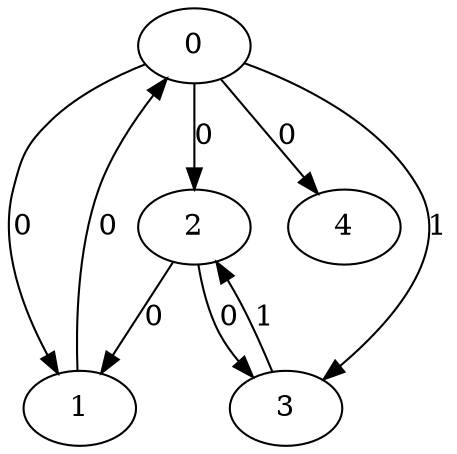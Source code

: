// Source:686 Canonical: -1 0 0 1 0 0 -1 -1 -1 -1 -1 0 -1 0 -1 -1 -1 1 -1 -1 -1 -1 -1 -1 -1
digraph HRA_from_686_graph_000 {
  0 -> 1 [label="0"];
  0 -> 2 [label="0"];
  0 -> 3 [label="1"];
  1 -> 0 [label="0"];
  2 -> 1 [label="0"];
  2 -> 3 [label="0"];
  3 -> 2 [label="1"];
  0 -> 4 [label="0"];
}

// Source:686 Canonical: -1 0 0 1 0 0 -1 -1 -1 -1 -1 0 -1 0 -1 -1 -1 1 -1 -1 0 -1 -1 -1 -1
digraph HRA_from_686_graph_001 {
  0 -> 1 [label="0"];
  0 -> 2 [label="0"];
  0 -> 3 [label="1"];
  1 -> 0 [label="0"];
  2 -> 1 [label="0"];
  2 -> 3 [label="0"];
  3 -> 2 [label="1"];
  0 -> 4 [label="0"];
  4 -> 0 [label="0"];
}

// Source:686 Canonical: -1 0 0 1 -1 0 -1 -1 -1 0 -1 0 -1 0 -1 -1 -1 1 -1 -1 -1 -1 -1 -1 -1
digraph HRA_from_686_graph_002 {
  0 -> 1 [label="0"];
  0 -> 2 [label="0"];
  0 -> 3 [label="1"];
  1 -> 0 [label="0"];
  2 -> 1 [label="0"];
  2 -> 3 [label="0"];
  3 -> 2 [label="1"];
  1 -> 4 [label="0"];
}

// Source:686 Canonical: -1 0 0 1 0 0 -1 -1 -1 0 -1 0 -1 0 -1 -1 -1 1 -1 -1 -1 -1 -1 -1 -1
digraph HRA_from_686_graph_003 {
  0 -> 1 [label="0"];
  0 -> 2 [label="0"];
  0 -> 3 [label="1"];
  1 -> 0 [label="0"];
  2 -> 1 [label="0"];
  2 -> 3 [label="0"];
  3 -> 2 [label="1"];
  0 -> 4 [label="0"];
  1 -> 4 [label="0"];
}

// Source:686 Canonical: -1 0 0 1 -1 0 -1 -1 -1 0 -1 0 -1 0 -1 -1 -1 1 -1 -1 0 -1 -1 -1 -1
digraph HRA_from_686_graph_004 {
  0 -> 1 [label="0"];
  0 -> 2 [label="0"];
  0 -> 3 [label="1"];
  1 -> 0 [label="0"];
  2 -> 1 [label="0"];
  2 -> 3 [label="0"];
  3 -> 2 [label="1"];
  4 -> 0 [label="0"];
  1 -> 4 [label="0"];
}

// Source:686 Canonical: -1 0 0 1 0 0 -1 -1 -1 0 -1 0 -1 0 -1 -1 -1 1 -1 -1 0 -1 -1 -1 -1
digraph HRA_from_686_graph_005 {
  0 -> 1 [label="0"];
  0 -> 2 [label="0"];
  0 -> 3 [label="1"];
  1 -> 0 [label="0"];
  2 -> 1 [label="0"];
  2 -> 3 [label="0"];
  3 -> 2 [label="1"];
  0 -> 4 [label="0"];
  4 -> 0 [label="0"];
  1 -> 4 [label="0"];
}

// Source:686 Canonical: -1 0 0 1 0 0 -1 -1 -1 -1 -1 0 -1 0 -1 -1 -1 1 -1 -1 -1 0 -1 -1 -1
digraph HRA_from_686_graph_006 {
  0 -> 1 [label="0"];
  0 -> 2 [label="0"];
  0 -> 3 [label="1"];
  1 -> 0 [label="0"];
  2 -> 1 [label="0"];
  2 -> 3 [label="0"];
  3 -> 2 [label="1"];
  0 -> 4 [label="0"];
  4 -> 1 [label="0"];
}

// Source:686 Canonical: -1 0 0 1 0 0 -1 -1 -1 -1 -1 0 -1 0 -1 -1 -1 1 -1 -1 0 0 -1 -1 -1
digraph HRA_from_686_graph_007 {
  0 -> 1 [label="0"];
  0 -> 2 [label="0"];
  0 -> 3 [label="1"];
  1 -> 0 [label="0"];
  2 -> 1 [label="0"];
  2 -> 3 [label="0"];
  3 -> 2 [label="1"];
  0 -> 4 [label="0"];
  4 -> 0 [label="0"];
  4 -> 1 [label="0"];
}

// Source:686 Canonical: -1 0 0 1 -1 0 -1 -1 -1 0 -1 0 -1 0 -1 -1 -1 1 -1 -1 -1 0 -1 -1 -1
digraph HRA_from_686_graph_008 {
  0 -> 1 [label="0"];
  0 -> 2 [label="0"];
  0 -> 3 [label="1"];
  1 -> 0 [label="0"];
  2 -> 1 [label="0"];
  2 -> 3 [label="0"];
  3 -> 2 [label="1"];
  1 -> 4 [label="0"];
  4 -> 1 [label="0"];
}

// Source:686 Canonical: -1 0 0 1 0 0 -1 -1 -1 0 -1 0 -1 0 -1 -1 -1 1 -1 -1 -1 0 -1 -1 -1
digraph HRA_from_686_graph_009 {
  0 -> 1 [label="0"];
  0 -> 2 [label="0"];
  0 -> 3 [label="1"];
  1 -> 0 [label="0"];
  2 -> 1 [label="0"];
  2 -> 3 [label="0"];
  3 -> 2 [label="1"];
  0 -> 4 [label="0"];
  1 -> 4 [label="0"];
  4 -> 1 [label="0"];
}

// Source:686 Canonical: -1 0 0 1 -1 0 -1 -1 -1 0 -1 0 -1 0 -1 -1 -1 1 -1 -1 0 0 -1 -1 -1
digraph HRA_from_686_graph_010 {
  0 -> 1 [label="0"];
  0 -> 2 [label="0"];
  0 -> 3 [label="1"];
  1 -> 0 [label="0"];
  2 -> 1 [label="0"];
  2 -> 3 [label="0"];
  3 -> 2 [label="1"];
  4 -> 0 [label="0"];
  1 -> 4 [label="0"];
  4 -> 1 [label="0"];
}

// Source:686 Canonical: -1 0 0 1 0 0 -1 -1 -1 0 -1 0 -1 0 -1 -1 -1 1 -1 -1 0 0 -1 -1 -1
digraph HRA_from_686_graph_011 {
  0 -> 1 [label="0"];
  0 -> 2 [label="0"];
  0 -> 3 [label="1"];
  1 -> 0 [label="0"];
  2 -> 1 [label="0"];
  2 -> 3 [label="0"];
  3 -> 2 [label="1"];
  0 -> 4 [label="0"];
  4 -> 0 [label="0"];
  1 -> 4 [label="0"];
  4 -> 1 [label="0"];
}

// Source:686 Canonical: -1 0 0 1 -1 0 -1 -1 -1 -1 -1 0 -1 0 0 -1 -1 1 -1 -1 -1 -1 -1 -1 -1
digraph HRA_from_686_graph_012 {
  0 -> 1 [label="0"];
  0 -> 2 [label="0"];
  0 -> 3 [label="1"];
  1 -> 0 [label="0"];
  2 -> 1 [label="0"];
  2 -> 3 [label="0"];
  3 -> 2 [label="1"];
  2 -> 4 [label="0"];
}

// Source:686 Canonical: -1 0 0 1 0 0 -1 -1 -1 -1 -1 0 -1 0 0 -1 -1 1 -1 -1 -1 -1 -1 -1 -1
digraph HRA_from_686_graph_013 {
  0 -> 1 [label="0"];
  0 -> 2 [label="0"];
  0 -> 3 [label="1"];
  1 -> 0 [label="0"];
  2 -> 1 [label="0"];
  2 -> 3 [label="0"];
  3 -> 2 [label="1"];
  0 -> 4 [label="0"];
  2 -> 4 [label="0"];
}

// Source:686 Canonical: -1 0 0 1 -1 0 -1 -1 -1 -1 -1 0 -1 0 0 -1 -1 1 -1 -1 0 -1 -1 -1 -1
digraph HRA_from_686_graph_014 {
  0 -> 1 [label="0"];
  0 -> 2 [label="0"];
  0 -> 3 [label="1"];
  1 -> 0 [label="0"];
  2 -> 1 [label="0"];
  2 -> 3 [label="0"];
  3 -> 2 [label="1"];
  4 -> 0 [label="0"];
  2 -> 4 [label="0"];
}

// Source:686 Canonical: -1 0 0 1 0 0 -1 -1 -1 -1 -1 0 -1 0 0 -1 -1 1 -1 -1 0 -1 -1 -1 -1
digraph HRA_from_686_graph_015 {
  0 -> 1 [label="0"];
  0 -> 2 [label="0"];
  0 -> 3 [label="1"];
  1 -> 0 [label="0"];
  2 -> 1 [label="0"];
  2 -> 3 [label="0"];
  3 -> 2 [label="1"];
  0 -> 4 [label="0"];
  4 -> 0 [label="0"];
  2 -> 4 [label="0"];
}

// Source:686 Canonical: -1 0 0 1 -1 0 -1 -1 -1 0 -1 0 -1 0 0 -1 -1 1 -1 -1 -1 -1 -1 -1 -1
digraph HRA_from_686_graph_016 {
  0 -> 1 [label="0"];
  0 -> 2 [label="0"];
  0 -> 3 [label="1"];
  1 -> 0 [label="0"];
  2 -> 1 [label="0"];
  2 -> 3 [label="0"];
  3 -> 2 [label="1"];
  1 -> 4 [label="0"];
  2 -> 4 [label="0"];
}

// Source:686 Canonical: -1 0 0 1 0 0 -1 -1 -1 0 -1 0 -1 0 0 -1 -1 1 -1 -1 -1 -1 -1 -1 -1
digraph HRA_from_686_graph_017 {
  0 -> 1 [label="0"];
  0 -> 2 [label="0"];
  0 -> 3 [label="1"];
  1 -> 0 [label="0"];
  2 -> 1 [label="0"];
  2 -> 3 [label="0"];
  3 -> 2 [label="1"];
  0 -> 4 [label="0"];
  1 -> 4 [label="0"];
  2 -> 4 [label="0"];
}

// Source:686 Canonical: -1 0 0 1 -1 0 -1 -1 -1 0 -1 0 -1 0 0 -1 -1 1 -1 -1 0 -1 -1 -1 -1
digraph HRA_from_686_graph_018 {
  0 -> 1 [label="0"];
  0 -> 2 [label="0"];
  0 -> 3 [label="1"];
  1 -> 0 [label="0"];
  2 -> 1 [label="0"];
  2 -> 3 [label="0"];
  3 -> 2 [label="1"];
  4 -> 0 [label="0"];
  1 -> 4 [label="0"];
  2 -> 4 [label="0"];
}

// Source:686 Canonical: -1 0 0 1 0 0 -1 -1 -1 0 -1 0 -1 0 0 -1 -1 1 -1 -1 0 -1 -1 -1 -1
digraph HRA_from_686_graph_019 {
  0 -> 1 [label="0"];
  0 -> 2 [label="0"];
  0 -> 3 [label="1"];
  1 -> 0 [label="0"];
  2 -> 1 [label="0"];
  2 -> 3 [label="0"];
  3 -> 2 [label="1"];
  0 -> 4 [label="0"];
  4 -> 0 [label="0"];
  1 -> 4 [label="0"];
  2 -> 4 [label="0"];
}

// Source:686 Canonical: -1 0 0 1 -1 0 -1 -1 -1 -1 -1 0 -1 0 0 -1 -1 1 -1 -1 -1 0 -1 -1 -1
digraph HRA_from_686_graph_020 {
  0 -> 1 [label="0"];
  0 -> 2 [label="0"];
  0 -> 3 [label="1"];
  1 -> 0 [label="0"];
  2 -> 1 [label="0"];
  2 -> 3 [label="0"];
  3 -> 2 [label="1"];
  4 -> 1 [label="0"];
  2 -> 4 [label="0"];
}

// Source:686 Canonical: -1 0 0 1 0 0 -1 -1 -1 -1 -1 0 -1 0 0 -1 -1 1 -1 -1 -1 0 -1 -1 -1
digraph HRA_from_686_graph_021 {
  0 -> 1 [label="0"];
  0 -> 2 [label="0"];
  0 -> 3 [label="1"];
  1 -> 0 [label="0"];
  2 -> 1 [label="0"];
  2 -> 3 [label="0"];
  3 -> 2 [label="1"];
  0 -> 4 [label="0"];
  4 -> 1 [label="0"];
  2 -> 4 [label="0"];
}

// Source:686 Canonical: -1 0 0 1 -1 0 -1 -1 -1 -1 -1 0 -1 0 0 -1 -1 1 -1 -1 0 0 -1 -1 -1
digraph HRA_from_686_graph_022 {
  0 -> 1 [label="0"];
  0 -> 2 [label="0"];
  0 -> 3 [label="1"];
  1 -> 0 [label="0"];
  2 -> 1 [label="0"];
  2 -> 3 [label="0"];
  3 -> 2 [label="1"];
  4 -> 0 [label="0"];
  4 -> 1 [label="0"];
  2 -> 4 [label="0"];
}

// Source:686 Canonical: -1 0 0 1 0 0 -1 -1 -1 -1 -1 0 -1 0 0 -1 -1 1 -1 -1 0 0 -1 -1 -1
digraph HRA_from_686_graph_023 {
  0 -> 1 [label="0"];
  0 -> 2 [label="0"];
  0 -> 3 [label="1"];
  1 -> 0 [label="0"];
  2 -> 1 [label="0"];
  2 -> 3 [label="0"];
  3 -> 2 [label="1"];
  0 -> 4 [label="0"];
  4 -> 0 [label="0"];
  4 -> 1 [label="0"];
  2 -> 4 [label="0"];
}

// Source:686 Canonical: -1 0 0 1 -1 0 -1 -1 -1 0 -1 0 -1 0 0 -1 -1 1 -1 -1 -1 0 -1 -1 -1
digraph HRA_from_686_graph_024 {
  0 -> 1 [label="0"];
  0 -> 2 [label="0"];
  0 -> 3 [label="1"];
  1 -> 0 [label="0"];
  2 -> 1 [label="0"];
  2 -> 3 [label="0"];
  3 -> 2 [label="1"];
  1 -> 4 [label="0"];
  4 -> 1 [label="0"];
  2 -> 4 [label="0"];
}

// Source:686 Canonical: -1 0 0 1 0 0 -1 -1 -1 0 -1 0 -1 0 0 -1 -1 1 -1 -1 -1 0 -1 -1 -1
digraph HRA_from_686_graph_025 {
  0 -> 1 [label="0"];
  0 -> 2 [label="0"];
  0 -> 3 [label="1"];
  1 -> 0 [label="0"];
  2 -> 1 [label="0"];
  2 -> 3 [label="0"];
  3 -> 2 [label="1"];
  0 -> 4 [label="0"];
  1 -> 4 [label="0"];
  4 -> 1 [label="0"];
  2 -> 4 [label="0"];
}

// Source:686 Canonical: -1 0 0 1 -1 0 -1 -1 -1 0 -1 0 -1 0 0 -1 -1 1 -1 -1 0 0 -1 -1 -1
digraph HRA_from_686_graph_026 {
  0 -> 1 [label="0"];
  0 -> 2 [label="0"];
  0 -> 3 [label="1"];
  1 -> 0 [label="0"];
  2 -> 1 [label="0"];
  2 -> 3 [label="0"];
  3 -> 2 [label="1"];
  4 -> 0 [label="0"];
  1 -> 4 [label="0"];
  4 -> 1 [label="0"];
  2 -> 4 [label="0"];
}

// Source:686 Canonical: -1 0 0 1 0 0 -1 -1 -1 0 -1 0 -1 0 0 -1 -1 1 -1 -1 0 0 -1 -1 -1
digraph HRA_from_686_graph_027 {
  0 -> 1 [label="0"];
  0 -> 2 [label="0"];
  0 -> 3 [label="1"];
  1 -> 0 [label="0"];
  2 -> 1 [label="0"];
  2 -> 3 [label="0"];
  3 -> 2 [label="1"];
  0 -> 4 [label="0"];
  4 -> 0 [label="0"];
  1 -> 4 [label="0"];
  4 -> 1 [label="0"];
  2 -> 4 [label="0"];
}

// Source:686 Canonical: -1 0 0 1 0 0 -1 -1 -1 -1 -1 0 -1 0 -1 -1 -1 1 -1 -1 -1 -1 0 -1 -1
digraph HRA_from_686_graph_028 {
  0 -> 1 [label="0"];
  0 -> 2 [label="0"];
  0 -> 3 [label="1"];
  1 -> 0 [label="0"];
  2 -> 1 [label="0"];
  2 -> 3 [label="0"];
  3 -> 2 [label="1"];
  0 -> 4 [label="0"];
  4 -> 2 [label="0"];
}

// Source:686 Canonical: -1 0 0 1 0 0 -1 -1 -1 -1 -1 0 -1 0 -1 -1 -1 1 -1 -1 0 -1 0 -1 -1
digraph HRA_from_686_graph_029 {
  0 -> 1 [label="0"];
  0 -> 2 [label="0"];
  0 -> 3 [label="1"];
  1 -> 0 [label="0"];
  2 -> 1 [label="0"];
  2 -> 3 [label="0"];
  3 -> 2 [label="1"];
  0 -> 4 [label="0"];
  4 -> 0 [label="0"];
  4 -> 2 [label="0"];
}

// Source:686 Canonical: -1 0 0 1 -1 0 -1 -1 -1 0 -1 0 -1 0 -1 -1 -1 1 -1 -1 -1 -1 0 -1 -1
digraph HRA_from_686_graph_030 {
  0 -> 1 [label="0"];
  0 -> 2 [label="0"];
  0 -> 3 [label="1"];
  1 -> 0 [label="0"];
  2 -> 1 [label="0"];
  2 -> 3 [label="0"];
  3 -> 2 [label="1"];
  1 -> 4 [label="0"];
  4 -> 2 [label="0"];
}

// Source:686 Canonical: -1 0 0 1 0 0 -1 -1 -1 0 -1 0 -1 0 -1 -1 -1 1 -1 -1 -1 -1 0 -1 -1
digraph HRA_from_686_graph_031 {
  0 -> 1 [label="0"];
  0 -> 2 [label="0"];
  0 -> 3 [label="1"];
  1 -> 0 [label="0"];
  2 -> 1 [label="0"];
  2 -> 3 [label="0"];
  3 -> 2 [label="1"];
  0 -> 4 [label="0"];
  1 -> 4 [label="0"];
  4 -> 2 [label="0"];
}

// Source:686 Canonical: -1 0 0 1 -1 0 -1 -1 -1 0 -1 0 -1 0 -1 -1 -1 1 -1 -1 0 -1 0 -1 -1
digraph HRA_from_686_graph_032 {
  0 -> 1 [label="0"];
  0 -> 2 [label="0"];
  0 -> 3 [label="1"];
  1 -> 0 [label="0"];
  2 -> 1 [label="0"];
  2 -> 3 [label="0"];
  3 -> 2 [label="1"];
  4 -> 0 [label="0"];
  1 -> 4 [label="0"];
  4 -> 2 [label="0"];
}

// Source:686 Canonical: -1 0 0 1 0 0 -1 -1 -1 0 -1 0 -1 0 -1 -1 -1 1 -1 -1 0 -1 0 -1 -1
digraph HRA_from_686_graph_033 {
  0 -> 1 [label="0"];
  0 -> 2 [label="0"];
  0 -> 3 [label="1"];
  1 -> 0 [label="0"];
  2 -> 1 [label="0"];
  2 -> 3 [label="0"];
  3 -> 2 [label="1"];
  0 -> 4 [label="0"];
  4 -> 0 [label="0"];
  1 -> 4 [label="0"];
  4 -> 2 [label="0"];
}

// Source:686 Canonical: -1 0 0 1 0 0 -1 -1 -1 -1 -1 0 -1 0 -1 -1 -1 1 -1 -1 -1 0 0 -1 -1
digraph HRA_from_686_graph_034 {
  0 -> 1 [label="0"];
  0 -> 2 [label="0"];
  0 -> 3 [label="1"];
  1 -> 0 [label="0"];
  2 -> 1 [label="0"];
  2 -> 3 [label="0"];
  3 -> 2 [label="1"];
  0 -> 4 [label="0"];
  4 -> 1 [label="0"];
  4 -> 2 [label="0"];
}

// Source:686 Canonical: -1 0 0 1 0 0 -1 -1 -1 -1 -1 0 -1 0 -1 -1 -1 1 -1 -1 0 0 0 -1 -1
digraph HRA_from_686_graph_035 {
  0 -> 1 [label="0"];
  0 -> 2 [label="0"];
  0 -> 3 [label="1"];
  1 -> 0 [label="0"];
  2 -> 1 [label="0"];
  2 -> 3 [label="0"];
  3 -> 2 [label="1"];
  0 -> 4 [label="0"];
  4 -> 0 [label="0"];
  4 -> 1 [label="0"];
  4 -> 2 [label="0"];
}

// Source:686 Canonical: -1 0 0 1 -1 0 -1 -1 -1 0 -1 0 -1 0 -1 -1 -1 1 -1 -1 -1 0 0 -1 -1
digraph HRA_from_686_graph_036 {
  0 -> 1 [label="0"];
  0 -> 2 [label="0"];
  0 -> 3 [label="1"];
  1 -> 0 [label="0"];
  2 -> 1 [label="0"];
  2 -> 3 [label="0"];
  3 -> 2 [label="1"];
  1 -> 4 [label="0"];
  4 -> 1 [label="0"];
  4 -> 2 [label="0"];
}

// Source:686 Canonical: -1 0 0 1 0 0 -1 -1 -1 0 -1 0 -1 0 -1 -1 -1 1 -1 -1 -1 0 0 -1 -1
digraph HRA_from_686_graph_037 {
  0 -> 1 [label="0"];
  0 -> 2 [label="0"];
  0 -> 3 [label="1"];
  1 -> 0 [label="0"];
  2 -> 1 [label="0"];
  2 -> 3 [label="0"];
  3 -> 2 [label="1"];
  0 -> 4 [label="0"];
  1 -> 4 [label="0"];
  4 -> 1 [label="0"];
  4 -> 2 [label="0"];
}

// Source:686 Canonical: -1 0 0 1 -1 0 -1 -1 -1 0 -1 0 -1 0 -1 -1 -1 1 -1 -1 0 0 0 -1 -1
digraph HRA_from_686_graph_038 {
  0 -> 1 [label="0"];
  0 -> 2 [label="0"];
  0 -> 3 [label="1"];
  1 -> 0 [label="0"];
  2 -> 1 [label="0"];
  2 -> 3 [label="0"];
  3 -> 2 [label="1"];
  4 -> 0 [label="0"];
  1 -> 4 [label="0"];
  4 -> 1 [label="0"];
  4 -> 2 [label="0"];
}

// Source:686 Canonical: -1 0 0 1 0 0 -1 -1 -1 0 -1 0 -1 0 -1 -1 -1 1 -1 -1 0 0 0 -1 -1
digraph HRA_from_686_graph_039 {
  0 -> 1 [label="0"];
  0 -> 2 [label="0"];
  0 -> 3 [label="1"];
  1 -> 0 [label="0"];
  2 -> 1 [label="0"];
  2 -> 3 [label="0"];
  3 -> 2 [label="1"];
  0 -> 4 [label="0"];
  4 -> 0 [label="0"];
  1 -> 4 [label="0"];
  4 -> 1 [label="0"];
  4 -> 2 [label="0"];
}

// Source:686 Canonical: -1 0 0 1 -1 0 -1 -1 -1 -1 -1 0 -1 0 0 -1 -1 1 -1 -1 -1 -1 0 -1 -1
digraph HRA_from_686_graph_040 {
  0 -> 1 [label="0"];
  0 -> 2 [label="0"];
  0 -> 3 [label="1"];
  1 -> 0 [label="0"];
  2 -> 1 [label="0"];
  2 -> 3 [label="0"];
  3 -> 2 [label="1"];
  2 -> 4 [label="0"];
  4 -> 2 [label="0"];
}

// Source:686 Canonical: -1 0 0 1 0 0 -1 -1 -1 -1 -1 0 -1 0 0 -1 -1 1 -1 -1 -1 -1 0 -1 -1
digraph HRA_from_686_graph_041 {
  0 -> 1 [label="0"];
  0 -> 2 [label="0"];
  0 -> 3 [label="1"];
  1 -> 0 [label="0"];
  2 -> 1 [label="0"];
  2 -> 3 [label="0"];
  3 -> 2 [label="1"];
  0 -> 4 [label="0"];
  2 -> 4 [label="0"];
  4 -> 2 [label="0"];
}

// Source:686 Canonical: -1 0 0 1 -1 0 -1 -1 -1 -1 -1 0 -1 0 0 -1 -1 1 -1 -1 0 -1 0 -1 -1
digraph HRA_from_686_graph_042 {
  0 -> 1 [label="0"];
  0 -> 2 [label="0"];
  0 -> 3 [label="1"];
  1 -> 0 [label="0"];
  2 -> 1 [label="0"];
  2 -> 3 [label="0"];
  3 -> 2 [label="1"];
  4 -> 0 [label="0"];
  2 -> 4 [label="0"];
  4 -> 2 [label="0"];
}

// Source:686 Canonical: -1 0 0 1 0 0 -1 -1 -1 -1 -1 0 -1 0 0 -1 -1 1 -1 -1 0 -1 0 -1 -1
digraph HRA_from_686_graph_043 {
  0 -> 1 [label="0"];
  0 -> 2 [label="0"];
  0 -> 3 [label="1"];
  1 -> 0 [label="0"];
  2 -> 1 [label="0"];
  2 -> 3 [label="0"];
  3 -> 2 [label="1"];
  0 -> 4 [label="0"];
  4 -> 0 [label="0"];
  2 -> 4 [label="0"];
  4 -> 2 [label="0"];
}

// Source:686 Canonical: -1 0 0 1 -1 0 -1 -1 -1 0 -1 0 -1 0 0 -1 -1 1 -1 -1 -1 -1 0 -1 -1
digraph HRA_from_686_graph_044 {
  0 -> 1 [label="0"];
  0 -> 2 [label="0"];
  0 -> 3 [label="1"];
  1 -> 0 [label="0"];
  2 -> 1 [label="0"];
  2 -> 3 [label="0"];
  3 -> 2 [label="1"];
  1 -> 4 [label="0"];
  2 -> 4 [label="0"];
  4 -> 2 [label="0"];
}

// Source:686 Canonical: -1 0 0 1 0 0 -1 -1 -1 0 -1 0 -1 0 0 -1 -1 1 -1 -1 -1 -1 0 -1 -1
digraph HRA_from_686_graph_045 {
  0 -> 1 [label="0"];
  0 -> 2 [label="0"];
  0 -> 3 [label="1"];
  1 -> 0 [label="0"];
  2 -> 1 [label="0"];
  2 -> 3 [label="0"];
  3 -> 2 [label="1"];
  0 -> 4 [label="0"];
  1 -> 4 [label="0"];
  2 -> 4 [label="0"];
  4 -> 2 [label="0"];
}

// Source:686 Canonical: -1 0 0 1 -1 0 -1 -1 -1 0 -1 0 -1 0 0 -1 -1 1 -1 -1 0 -1 0 -1 -1
digraph HRA_from_686_graph_046 {
  0 -> 1 [label="0"];
  0 -> 2 [label="0"];
  0 -> 3 [label="1"];
  1 -> 0 [label="0"];
  2 -> 1 [label="0"];
  2 -> 3 [label="0"];
  3 -> 2 [label="1"];
  4 -> 0 [label="0"];
  1 -> 4 [label="0"];
  2 -> 4 [label="0"];
  4 -> 2 [label="0"];
}

// Source:686 Canonical: -1 0 0 1 0 0 -1 -1 -1 0 -1 0 -1 0 0 -1 -1 1 -1 -1 0 -1 0 -1 -1
digraph HRA_from_686_graph_047 {
  0 -> 1 [label="0"];
  0 -> 2 [label="0"];
  0 -> 3 [label="1"];
  1 -> 0 [label="0"];
  2 -> 1 [label="0"];
  2 -> 3 [label="0"];
  3 -> 2 [label="1"];
  0 -> 4 [label="0"];
  4 -> 0 [label="0"];
  1 -> 4 [label="0"];
  2 -> 4 [label="0"];
  4 -> 2 [label="0"];
}

// Source:686 Canonical: -1 0 0 1 -1 0 -1 -1 -1 -1 -1 0 -1 0 0 -1 -1 1 -1 -1 -1 0 0 -1 -1
digraph HRA_from_686_graph_048 {
  0 -> 1 [label="0"];
  0 -> 2 [label="0"];
  0 -> 3 [label="1"];
  1 -> 0 [label="0"];
  2 -> 1 [label="0"];
  2 -> 3 [label="0"];
  3 -> 2 [label="1"];
  4 -> 1 [label="0"];
  2 -> 4 [label="0"];
  4 -> 2 [label="0"];
}

// Source:686 Canonical: -1 0 0 1 0 0 -1 -1 -1 -1 -1 0 -1 0 0 -1 -1 1 -1 -1 -1 0 0 -1 -1
digraph HRA_from_686_graph_049 {
  0 -> 1 [label="0"];
  0 -> 2 [label="0"];
  0 -> 3 [label="1"];
  1 -> 0 [label="0"];
  2 -> 1 [label="0"];
  2 -> 3 [label="0"];
  3 -> 2 [label="1"];
  0 -> 4 [label="0"];
  4 -> 1 [label="0"];
  2 -> 4 [label="0"];
  4 -> 2 [label="0"];
}

// Source:686 Canonical: -1 0 0 1 -1 0 -1 -1 -1 -1 -1 0 -1 0 0 -1 -1 1 -1 -1 0 0 0 -1 -1
digraph HRA_from_686_graph_050 {
  0 -> 1 [label="0"];
  0 -> 2 [label="0"];
  0 -> 3 [label="1"];
  1 -> 0 [label="0"];
  2 -> 1 [label="0"];
  2 -> 3 [label="0"];
  3 -> 2 [label="1"];
  4 -> 0 [label="0"];
  4 -> 1 [label="0"];
  2 -> 4 [label="0"];
  4 -> 2 [label="0"];
}

// Source:686 Canonical: -1 0 0 1 0 0 -1 -1 -1 -1 -1 0 -1 0 0 -1 -1 1 -1 -1 0 0 0 -1 -1
digraph HRA_from_686_graph_051 {
  0 -> 1 [label="0"];
  0 -> 2 [label="0"];
  0 -> 3 [label="1"];
  1 -> 0 [label="0"];
  2 -> 1 [label="0"];
  2 -> 3 [label="0"];
  3 -> 2 [label="1"];
  0 -> 4 [label="0"];
  4 -> 0 [label="0"];
  4 -> 1 [label="0"];
  2 -> 4 [label="0"];
  4 -> 2 [label="0"];
}

// Source:686 Canonical: -1 0 0 1 -1 0 -1 -1 -1 0 -1 0 -1 0 0 -1 -1 1 -1 -1 -1 0 0 -1 -1
digraph HRA_from_686_graph_052 {
  0 -> 1 [label="0"];
  0 -> 2 [label="0"];
  0 -> 3 [label="1"];
  1 -> 0 [label="0"];
  2 -> 1 [label="0"];
  2 -> 3 [label="0"];
  3 -> 2 [label="1"];
  1 -> 4 [label="0"];
  4 -> 1 [label="0"];
  2 -> 4 [label="0"];
  4 -> 2 [label="0"];
}

// Source:686 Canonical: -1 0 0 1 0 0 -1 -1 -1 0 -1 0 -1 0 0 -1 -1 1 -1 -1 -1 0 0 -1 -1
digraph HRA_from_686_graph_053 {
  0 -> 1 [label="0"];
  0 -> 2 [label="0"];
  0 -> 3 [label="1"];
  1 -> 0 [label="0"];
  2 -> 1 [label="0"];
  2 -> 3 [label="0"];
  3 -> 2 [label="1"];
  0 -> 4 [label="0"];
  1 -> 4 [label="0"];
  4 -> 1 [label="0"];
  2 -> 4 [label="0"];
  4 -> 2 [label="0"];
}

// Source:686 Canonical: -1 0 0 1 -1 0 -1 -1 -1 0 -1 0 -1 0 0 -1 -1 1 -1 -1 0 0 0 -1 -1
digraph HRA_from_686_graph_054 {
  0 -> 1 [label="0"];
  0 -> 2 [label="0"];
  0 -> 3 [label="1"];
  1 -> 0 [label="0"];
  2 -> 1 [label="0"];
  2 -> 3 [label="0"];
  3 -> 2 [label="1"];
  4 -> 0 [label="0"];
  1 -> 4 [label="0"];
  4 -> 1 [label="0"];
  2 -> 4 [label="0"];
  4 -> 2 [label="0"];
}

// Source:686 Canonical: -1 0 0 1 0 0 -1 -1 -1 0 -1 0 -1 0 0 -1 -1 1 -1 -1 0 0 0 -1 -1
digraph HRA_from_686_graph_055 {
  0 -> 1 [label="0"];
  0 -> 2 [label="0"];
  0 -> 3 [label="1"];
  1 -> 0 [label="0"];
  2 -> 1 [label="0"];
  2 -> 3 [label="0"];
  3 -> 2 [label="1"];
  0 -> 4 [label="0"];
  4 -> 0 [label="0"];
  1 -> 4 [label="0"];
  4 -> 1 [label="0"];
  2 -> 4 [label="0"];
  4 -> 2 [label="0"];
}

// Source:686 Canonical: -1 0 0 1 -1 0 -1 -1 -1 -1 -1 0 -1 0 -1 -1 -1 1 -1 0 -1 -1 -1 -1 -1
digraph HRA_from_686_graph_056 {
  0 -> 1 [label="0"];
  0 -> 2 [label="0"];
  0 -> 3 [label="1"];
  1 -> 0 [label="0"];
  2 -> 1 [label="0"];
  2 -> 3 [label="0"];
  3 -> 2 [label="1"];
  3 -> 4 [label="0"];
}

// Source:686 Canonical: -1 0 0 1 0 0 -1 -1 -1 -1 -1 0 -1 0 -1 -1 -1 1 -1 0 -1 -1 -1 -1 -1
digraph HRA_from_686_graph_057 {
  0 -> 1 [label="0"];
  0 -> 2 [label="0"];
  0 -> 3 [label="1"];
  1 -> 0 [label="0"];
  2 -> 1 [label="0"];
  2 -> 3 [label="0"];
  3 -> 2 [label="1"];
  0 -> 4 [label="0"];
  3 -> 4 [label="0"];
}

// Source:686 Canonical: -1 0 0 1 -1 0 -1 -1 -1 -1 -1 0 -1 0 -1 -1 -1 1 -1 0 0 -1 -1 -1 -1
digraph HRA_from_686_graph_058 {
  0 -> 1 [label="0"];
  0 -> 2 [label="0"];
  0 -> 3 [label="1"];
  1 -> 0 [label="0"];
  2 -> 1 [label="0"];
  2 -> 3 [label="0"];
  3 -> 2 [label="1"];
  4 -> 0 [label="0"];
  3 -> 4 [label="0"];
}

// Source:686 Canonical: -1 0 0 1 0 0 -1 -1 -1 -1 -1 0 -1 0 -1 -1 -1 1 -1 0 0 -1 -1 -1 -1
digraph HRA_from_686_graph_059 {
  0 -> 1 [label="0"];
  0 -> 2 [label="0"];
  0 -> 3 [label="1"];
  1 -> 0 [label="0"];
  2 -> 1 [label="0"];
  2 -> 3 [label="0"];
  3 -> 2 [label="1"];
  0 -> 4 [label="0"];
  4 -> 0 [label="0"];
  3 -> 4 [label="0"];
}

// Source:686 Canonical: -1 0 0 1 -1 0 -1 -1 -1 0 -1 0 -1 0 -1 -1 -1 1 -1 0 -1 -1 -1 -1 -1
digraph HRA_from_686_graph_060 {
  0 -> 1 [label="0"];
  0 -> 2 [label="0"];
  0 -> 3 [label="1"];
  1 -> 0 [label="0"];
  2 -> 1 [label="0"];
  2 -> 3 [label="0"];
  3 -> 2 [label="1"];
  1 -> 4 [label="0"];
  3 -> 4 [label="0"];
}

// Source:686 Canonical: -1 0 0 1 0 0 -1 -1 -1 0 -1 0 -1 0 -1 -1 -1 1 -1 0 -1 -1 -1 -1 -1
digraph HRA_from_686_graph_061 {
  0 -> 1 [label="0"];
  0 -> 2 [label="0"];
  0 -> 3 [label="1"];
  1 -> 0 [label="0"];
  2 -> 1 [label="0"];
  2 -> 3 [label="0"];
  3 -> 2 [label="1"];
  0 -> 4 [label="0"];
  1 -> 4 [label="0"];
  3 -> 4 [label="0"];
}

// Source:686 Canonical: -1 0 0 1 -1 0 -1 -1 -1 0 -1 0 -1 0 -1 -1 -1 1 -1 0 0 -1 -1 -1 -1
digraph HRA_from_686_graph_062 {
  0 -> 1 [label="0"];
  0 -> 2 [label="0"];
  0 -> 3 [label="1"];
  1 -> 0 [label="0"];
  2 -> 1 [label="0"];
  2 -> 3 [label="0"];
  3 -> 2 [label="1"];
  4 -> 0 [label="0"];
  1 -> 4 [label="0"];
  3 -> 4 [label="0"];
}

// Source:686 Canonical: -1 0 0 1 0 0 -1 -1 -1 0 -1 0 -1 0 -1 -1 -1 1 -1 0 0 -1 -1 -1 -1
digraph HRA_from_686_graph_063 {
  0 -> 1 [label="0"];
  0 -> 2 [label="0"];
  0 -> 3 [label="1"];
  1 -> 0 [label="0"];
  2 -> 1 [label="0"];
  2 -> 3 [label="0"];
  3 -> 2 [label="1"];
  0 -> 4 [label="0"];
  4 -> 0 [label="0"];
  1 -> 4 [label="0"];
  3 -> 4 [label="0"];
}

// Source:686 Canonical: -1 0 0 1 -1 0 -1 -1 -1 -1 -1 0 -1 0 -1 -1 -1 1 -1 0 -1 0 -1 -1 -1
digraph HRA_from_686_graph_064 {
  0 -> 1 [label="0"];
  0 -> 2 [label="0"];
  0 -> 3 [label="1"];
  1 -> 0 [label="0"];
  2 -> 1 [label="0"];
  2 -> 3 [label="0"];
  3 -> 2 [label="1"];
  4 -> 1 [label="0"];
  3 -> 4 [label="0"];
}

// Source:686 Canonical: -1 0 0 1 0 0 -1 -1 -1 -1 -1 0 -1 0 -1 -1 -1 1 -1 0 -1 0 -1 -1 -1
digraph HRA_from_686_graph_065 {
  0 -> 1 [label="0"];
  0 -> 2 [label="0"];
  0 -> 3 [label="1"];
  1 -> 0 [label="0"];
  2 -> 1 [label="0"];
  2 -> 3 [label="0"];
  3 -> 2 [label="1"];
  0 -> 4 [label="0"];
  4 -> 1 [label="0"];
  3 -> 4 [label="0"];
}

// Source:686 Canonical: -1 0 0 1 -1 0 -1 -1 -1 -1 -1 0 -1 0 -1 -1 -1 1 -1 0 0 0 -1 -1 -1
digraph HRA_from_686_graph_066 {
  0 -> 1 [label="0"];
  0 -> 2 [label="0"];
  0 -> 3 [label="1"];
  1 -> 0 [label="0"];
  2 -> 1 [label="0"];
  2 -> 3 [label="0"];
  3 -> 2 [label="1"];
  4 -> 0 [label="0"];
  4 -> 1 [label="0"];
  3 -> 4 [label="0"];
}

// Source:686 Canonical: -1 0 0 1 0 0 -1 -1 -1 -1 -1 0 -1 0 -1 -1 -1 1 -1 0 0 0 -1 -1 -1
digraph HRA_from_686_graph_067 {
  0 -> 1 [label="0"];
  0 -> 2 [label="0"];
  0 -> 3 [label="1"];
  1 -> 0 [label="0"];
  2 -> 1 [label="0"];
  2 -> 3 [label="0"];
  3 -> 2 [label="1"];
  0 -> 4 [label="0"];
  4 -> 0 [label="0"];
  4 -> 1 [label="0"];
  3 -> 4 [label="0"];
}

// Source:686 Canonical: -1 0 0 1 -1 0 -1 -1 -1 0 -1 0 -1 0 -1 -1 -1 1 -1 0 -1 0 -1 -1 -1
digraph HRA_from_686_graph_068 {
  0 -> 1 [label="0"];
  0 -> 2 [label="0"];
  0 -> 3 [label="1"];
  1 -> 0 [label="0"];
  2 -> 1 [label="0"];
  2 -> 3 [label="0"];
  3 -> 2 [label="1"];
  1 -> 4 [label="0"];
  4 -> 1 [label="0"];
  3 -> 4 [label="0"];
}

// Source:686 Canonical: -1 0 0 1 0 0 -1 -1 -1 0 -1 0 -1 0 -1 -1 -1 1 -1 0 -1 0 -1 -1 -1
digraph HRA_from_686_graph_069 {
  0 -> 1 [label="0"];
  0 -> 2 [label="0"];
  0 -> 3 [label="1"];
  1 -> 0 [label="0"];
  2 -> 1 [label="0"];
  2 -> 3 [label="0"];
  3 -> 2 [label="1"];
  0 -> 4 [label="0"];
  1 -> 4 [label="0"];
  4 -> 1 [label="0"];
  3 -> 4 [label="0"];
}

// Source:686 Canonical: -1 0 0 1 -1 0 -1 -1 -1 0 -1 0 -1 0 -1 -1 -1 1 -1 0 0 0 -1 -1 -1
digraph HRA_from_686_graph_070 {
  0 -> 1 [label="0"];
  0 -> 2 [label="0"];
  0 -> 3 [label="1"];
  1 -> 0 [label="0"];
  2 -> 1 [label="0"];
  2 -> 3 [label="0"];
  3 -> 2 [label="1"];
  4 -> 0 [label="0"];
  1 -> 4 [label="0"];
  4 -> 1 [label="0"];
  3 -> 4 [label="0"];
}

// Source:686 Canonical: -1 0 0 1 0 0 -1 -1 -1 0 -1 0 -1 0 -1 -1 -1 1 -1 0 0 0 -1 -1 -1
digraph HRA_from_686_graph_071 {
  0 -> 1 [label="0"];
  0 -> 2 [label="0"];
  0 -> 3 [label="1"];
  1 -> 0 [label="0"];
  2 -> 1 [label="0"];
  2 -> 3 [label="0"];
  3 -> 2 [label="1"];
  0 -> 4 [label="0"];
  4 -> 0 [label="0"];
  1 -> 4 [label="0"];
  4 -> 1 [label="0"];
  3 -> 4 [label="0"];
}

// Source:686 Canonical: -1 0 0 1 -1 0 -1 -1 -1 -1 -1 0 -1 0 0 -1 -1 1 -1 0 -1 -1 -1 -1 -1
digraph HRA_from_686_graph_072 {
  0 -> 1 [label="0"];
  0 -> 2 [label="0"];
  0 -> 3 [label="1"];
  1 -> 0 [label="0"];
  2 -> 1 [label="0"];
  2 -> 3 [label="0"];
  3 -> 2 [label="1"];
  2 -> 4 [label="0"];
  3 -> 4 [label="0"];
}

// Source:686 Canonical: -1 0 0 1 0 0 -1 -1 -1 -1 -1 0 -1 0 0 -1 -1 1 -1 0 -1 -1 -1 -1 -1
digraph HRA_from_686_graph_073 {
  0 -> 1 [label="0"];
  0 -> 2 [label="0"];
  0 -> 3 [label="1"];
  1 -> 0 [label="0"];
  2 -> 1 [label="0"];
  2 -> 3 [label="0"];
  3 -> 2 [label="1"];
  0 -> 4 [label="0"];
  2 -> 4 [label="0"];
  3 -> 4 [label="0"];
}

// Source:686 Canonical: -1 0 0 1 -1 0 -1 -1 -1 -1 -1 0 -1 0 0 -1 -1 1 -1 0 0 -1 -1 -1 -1
digraph HRA_from_686_graph_074 {
  0 -> 1 [label="0"];
  0 -> 2 [label="0"];
  0 -> 3 [label="1"];
  1 -> 0 [label="0"];
  2 -> 1 [label="0"];
  2 -> 3 [label="0"];
  3 -> 2 [label="1"];
  4 -> 0 [label="0"];
  2 -> 4 [label="0"];
  3 -> 4 [label="0"];
}

// Source:686 Canonical: -1 0 0 1 0 0 -1 -1 -1 -1 -1 0 -1 0 0 -1 -1 1 -1 0 0 -1 -1 -1 -1
digraph HRA_from_686_graph_075 {
  0 -> 1 [label="0"];
  0 -> 2 [label="0"];
  0 -> 3 [label="1"];
  1 -> 0 [label="0"];
  2 -> 1 [label="0"];
  2 -> 3 [label="0"];
  3 -> 2 [label="1"];
  0 -> 4 [label="0"];
  4 -> 0 [label="0"];
  2 -> 4 [label="0"];
  3 -> 4 [label="0"];
}

// Source:686 Canonical: -1 0 0 1 -1 0 -1 -1 -1 0 -1 0 -1 0 0 -1 -1 1 -1 0 -1 -1 -1 -1 -1
digraph HRA_from_686_graph_076 {
  0 -> 1 [label="0"];
  0 -> 2 [label="0"];
  0 -> 3 [label="1"];
  1 -> 0 [label="0"];
  2 -> 1 [label="0"];
  2 -> 3 [label="0"];
  3 -> 2 [label="1"];
  1 -> 4 [label="0"];
  2 -> 4 [label="0"];
  3 -> 4 [label="0"];
}

// Source:686 Canonical: -1 0 0 1 0 0 -1 -1 -1 0 -1 0 -1 0 0 -1 -1 1 -1 0 -1 -1 -1 -1 -1
digraph HRA_from_686_graph_077 {
  0 -> 1 [label="0"];
  0 -> 2 [label="0"];
  0 -> 3 [label="1"];
  1 -> 0 [label="0"];
  2 -> 1 [label="0"];
  2 -> 3 [label="0"];
  3 -> 2 [label="1"];
  0 -> 4 [label="0"];
  1 -> 4 [label="0"];
  2 -> 4 [label="0"];
  3 -> 4 [label="0"];
}

// Source:686 Canonical: -1 0 0 1 -1 0 -1 -1 -1 0 -1 0 -1 0 0 -1 -1 1 -1 0 0 -1 -1 -1 -1
digraph HRA_from_686_graph_078 {
  0 -> 1 [label="0"];
  0 -> 2 [label="0"];
  0 -> 3 [label="1"];
  1 -> 0 [label="0"];
  2 -> 1 [label="0"];
  2 -> 3 [label="0"];
  3 -> 2 [label="1"];
  4 -> 0 [label="0"];
  1 -> 4 [label="0"];
  2 -> 4 [label="0"];
  3 -> 4 [label="0"];
}

// Source:686 Canonical: -1 0 0 1 0 0 -1 -1 -1 0 -1 0 -1 0 0 -1 -1 1 -1 0 0 -1 -1 -1 -1
digraph HRA_from_686_graph_079 {
  0 -> 1 [label="0"];
  0 -> 2 [label="0"];
  0 -> 3 [label="1"];
  1 -> 0 [label="0"];
  2 -> 1 [label="0"];
  2 -> 3 [label="0"];
  3 -> 2 [label="1"];
  0 -> 4 [label="0"];
  4 -> 0 [label="0"];
  1 -> 4 [label="0"];
  2 -> 4 [label="0"];
  3 -> 4 [label="0"];
}

// Source:686 Canonical: -1 0 0 1 -1 0 -1 -1 -1 -1 -1 0 -1 0 0 -1 -1 1 -1 0 -1 0 -1 -1 -1
digraph HRA_from_686_graph_080 {
  0 -> 1 [label="0"];
  0 -> 2 [label="0"];
  0 -> 3 [label="1"];
  1 -> 0 [label="0"];
  2 -> 1 [label="0"];
  2 -> 3 [label="0"];
  3 -> 2 [label="1"];
  4 -> 1 [label="0"];
  2 -> 4 [label="0"];
  3 -> 4 [label="0"];
}

// Source:686 Canonical: -1 0 0 1 0 0 -1 -1 -1 -1 -1 0 -1 0 0 -1 -1 1 -1 0 -1 0 -1 -1 -1
digraph HRA_from_686_graph_081 {
  0 -> 1 [label="0"];
  0 -> 2 [label="0"];
  0 -> 3 [label="1"];
  1 -> 0 [label="0"];
  2 -> 1 [label="0"];
  2 -> 3 [label="0"];
  3 -> 2 [label="1"];
  0 -> 4 [label="0"];
  4 -> 1 [label="0"];
  2 -> 4 [label="0"];
  3 -> 4 [label="0"];
}

// Source:686 Canonical: -1 0 0 1 -1 0 -1 -1 -1 -1 -1 0 -1 0 0 -1 -1 1 -1 0 0 0 -1 -1 -1
digraph HRA_from_686_graph_082 {
  0 -> 1 [label="0"];
  0 -> 2 [label="0"];
  0 -> 3 [label="1"];
  1 -> 0 [label="0"];
  2 -> 1 [label="0"];
  2 -> 3 [label="0"];
  3 -> 2 [label="1"];
  4 -> 0 [label="0"];
  4 -> 1 [label="0"];
  2 -> 4 [label="0"];
  3 -> 4 [label="0"];
}

// Source:686 Canonical: -1 0 0 1 0 0 -1 -1 -1 -1 -1 0 -1 0 0 -1 -1 1 -1 0 0 0 -1 -1 -1
digraph HRA_from_686_graph_083 {
  0 -> 1 [label="0"];
  0 -> 2 [label="0"];
  0 -> 3 [label="1"];
  1 -> 0 [label="0"];
  2 -> 1 [label="0"];
  2 -> 3 [label="0"];
  3 -> 2 [label="1"];
  0 -> 4 [label="0"];
  4 -> 0 [label="0"];
  4 -> 1 [label="0"];
  2 -> 4 [label="0"];
  3 -> 4 [label="0"];
}

// Source:686 Canonical: -1 0 0 1 -1 0 -1 -1 -1 0 -1 0 -1 0 0 -1 -1 1 -1 0 -1 0 -1 -1 -1
digraph HRA_from_686_graph_084 {
  0 -> 1 [label="0"];
  0 -> 2 [label="0"];
  0 -> 3 [label="1"];
  1 -> 0 [label="0"];
  2 -> 1 [label="0"];
  2 -> 3 [label="0"];
  3 -> 2 [label="1"];
  1 -> 4 [label="0"];
  4 -> 1 [label="0"];
  2 -> 4 [label="0"];
  3 -> 4 [label="0"];
}

// Source:686 Canonical: -1 0 0 1 0 0 -1 -1 -1 0 -1 0 -1 0 0 -1 -1 1 -1 0 -1 0 -1 -1 -1
digraph HRA_from_686_graph_085 {
  0 -> 1 [label="0"];
  0 -> 2 [label="0"];
  0 -> 3 [label="1"];
  1 -> 0 [label="0"];
  2 -> 1 [label="0"];
  2 -> 3 [label="0"];
  3 -> 2 [label="1"];
  0 -> 4 [label="0"];
  1 -> 4 [label="0"];
  4 -> 1 [label="0"];
  2 -> 4 [label="0"];
  3 -> 4 [label="0"];
}

// Source:686 Canonical: -1 0 0 1 -1 0 -1 -1 -1 0 -1 0 -1 0 0 -1 -1 1 -1 0 0 0 -1 -1 -1
digraph HRA_from_686_graph_086 {
  0 -> 1 [label="0"];
  0 -> 2 [label="0"];
  0 -> 3 [label="1"];
  1 -> 0 [label="0"];
  2 -> 1 [label="0"];
  2 -> 3 [label="0"];
  3 -> 2 [label="1"];
  4 -> 0 [label="0"];
  1 -> 4 [label="0"];
  4 -> 1 [label="0"];
  2 -> 4 [label="0"];
  3 -> 4 [label="0"];
}

// Source:686 Canonical: -1 0 0 1 0 0 -1 -1 -1 0 -1 0 -1 0 0 -1 -1 1 -1 0 0 0 -1 -1 -1
digraph HRA_from_686_graph_087 {
  0 -> 1 [label="0"];
  0 -> 2 [label="0"];
  0 -> 3 [label="1"];
  1 -> 0 [label="0"];
  2 -> 1 [label="0"];
  2 -> 3 [label="0"];
  3 -> 2 [label="1"];
  0 -> 4 [label="0"];
  4 -> 0 [label="0"];
  1 -> 4 [label="0"];
  4 -> 1 [label="0"];
  2 -> 4 [label="0"];
  3 -> 4 [label="0"];
}

// Source:686 Canonical: -1 0 0 1 -1 0 -1 -1 -1 -1 -1 0 -1 0 -1 -1 -1 1 -1 0 -1 -1 0 -1 -1
digraph HRA_from_686_graph_088 {
  0 -> 1 [label="0"];
  0 -> 2 [label="0"];
  0 -> 3 [label="1"];
  1 -> 0 [label="0"];
  2 -> 1 [label="0"];
  2 -> 3 [label="0"];
  3 -> 2 [label="1"];
  4 -> 2 [label="0"];
  3 -> 4 [label="0"];
}

// Source:686 Canonical: -1 0 0 1 0 0 -1 -1 -1 -1 -1 0 -1 0 -1 -1 -1 1 -1 0 -1 -1 0 -1 -1
digraph HRA_from_686_graph_089 {
  0 -> 1 [label="0"];
  0 -> 2 [label="0"];
  0 -> 3 [label="1"];
  1 -> 0 [label="0"];
  2 -> 1 [label="0"];
  2 -> 3 [label="0"];
  3 -> 2 [label="1"];
  0 -> 4 [label="0"];
  4 -> 2 [label="0"];
  3 -> 4 [label="0"];
}

// Source:686 Canonical: -1 0 0 1 -1 0 -1 -1 -1 -1 -1 0 -1 0 -1 -1 -1 1 -1 0 0 -1 0 -1 -1
digraph HRA_from_686_graph_090 {
  0 -> 1 [label="0"];
  0 -> 2 [label="0"];
  0 -> 3 [label="1"];
  1 -> 0 [label="0"];
  2 -> 1 [label="0"];
  2 -> 3 [label="0"];
  3 -> 2 [label="1"];
  4 -> 0 [label="0"];
  4 -> 2 [label="0"];
  3 -> 4 [label="0"];
}

// Source:686 Canonical: -1 0 0 1 0 0 -1 -1 -1 -1 -1 0 -1 0 -1 -1 -1 1 -1 0 0 -1 0 -1 -1
digraph HRA_from_686_graph_091 {
  0 -> 1 [label="0"];
  0 -> 2 [label="0"];
  0 -> 3 [label="1"];
  1 -> 0 [label="0"];
  2 -> 1 [label="0"];
  2 -> 3 [label="0"];
  3 -> 2 [label="1"];
  0 -> 4 [label="0"];
  4 -> 0 [label="0"];
  4 -> 2 [label="0"];
  3 -> 4 [label="0"];
}

// Source:686 Canonical: -1 0 0 1 -1 0 -1 -1 -1 0 -1 0 -1 0 -1 -1 -1 1 -1 0 -1 -1 0 -1 -1
digraph HRA_from_686_graph_092 {
  0 -> 1 [label="0"];
  0 -> 2 [label="0"];
  0 -> 3 [label="1"];
  1 -> 0 [label="0"];
  2 -> 1 [label="0"];
  2 -> 3 [label="0"];
  3 -> 2 [label="1"];
  1 -> 4 [label="0"];
  4 -> 2 [label="0"];
  3 -> 4 [label="0"];
}

// Source:686 Canonical: -1 0 0 1 0 0 -1 -1 -1 0 -1 0 -1 0 -1 -1 -1 1 -1 0 -1 -1 0 -1 -1
digraph HRA_from_686_graph_093 {
  0 -> 1 [label="0"];
  0 -> 2 [label="0"];
  0 -> 3 [label="1"];
  1 -> 0 [label="0"];
  2 -> 1 [label="0"];
  2 -> 3 [label="0"];
  3 -> 2 [label="1"];
  0 -> 4 [label="0"];
  1 -> 4 [label="0"];
  4 -> 2 [label="0"];
  3 -> 4 [label="0"];
}

// Source:686 Canonical: -1 0 0 1 -1 0 -1 -1 -1 0 -1 0 -1 0 -1 -1 -1 1 -1 0 0 -1 0 -1 -1
digraph HRA_from_686_graph_094 {
  0 -> 1 [label="0"];
  0 -> 2 [label="0"];
  0 -> 3 [label="1"];
  1 -> 0 [label="0"];
  2 -> 1 [label="0"];
  2 -> 3 [label="0"];
  3 -> 2 [label="1"];
  4 -> 0 [label="0"];
  1 -> 4 [label="0"];
  4 -> 2 [label="0"];
  3 -> 4 [label="0"];
}

// Source:686 Canonical: -1 0 0 1 0 0 -1 -1 -1 0 -1 0 -1 0 -1 -1 -1 1 -1 0 0 -1 0 -1 -1
digraph HRA_from_686_graph_095 {
  0 -> 1 [label="0"];
  0 -> 2 [label="0"];
  0 -> 3 [label="1"];
  1 -> 0 [label="0"];
  2 -> 1 [label="0"];
  2 -> 3 [label="0"];
  3 -> 2 [label="1"];
  0 -> 4 [label="0"];
  4 -> 0 [label="0"];
  1 -> 4 [label="0"];
  4 -> 2 [label="0"];
  3 -> 4 [label="0"];
}

// Source:686 Canonical: -1 0 0 1 -1 0 -1 -1 -1 -1 -1 0 -1 0 -1 -1 -1 1 -1 0 -1 0 0 -1 -1
digraph HRA_from_686_graph_096 {
  0 -> 1 [label="0"];
  0 -> 2 [label="0"];
  0 -> 3 [label="1"];
  1 -> 0 [label="0"];
  2 -> 1 [label="0"];
  2 -> 3 [label="0"];
  3 -> 2 [label="1"];
  4 -> 1 [label="0"];
  4 -> 2 [label="0"];
  3 -> 4 [label="0"];
}

// Source:686 Canonical: -1 0 0 1 0 0 -1 -1 -1 -1 -1 0 -1 0 -1 -1 -1 1 -1 0 -1 0 0 -1 -1
digraph HRA_from_686_graph_097 {
  0 -> 1 [label="0"];
  0 -> 2 [label="0"];
  0 -> 3 [label="1"];
  1 -> 0 [label="0"];
  2 -> 1 [label="0"];
  2 -> 3 [label="0"];
  3 -> 2 [label="1"];
  0 -> 4 [label="0"];
  4 -> 1 [label="0"];
  4 -> 2 [label="0"];
  3 -> 4 [label="0"];
}

// Source:686 Canonical: -1 0 0 1 -1 0 -1 -1 -1 -1 -1 0 -1 0 -1 -1 -1 1 -1 0 0 0 0 -1 -1
digraph HRA_from_686_graph_098 {
  0 -> 1 [label="0"];
  0 -> 2 [label="0"];
  0 -> 3 [label="1"];
  1 -> 0 [label="0"];
  2 -> 1 [label="0"];
  2 -> 3 [label="0"];
  3 -> 2 [label="1"];
  4 -> 0 [label="0"];
  4 -> 1 [label="0"];
  4 -> 2 [label="0"];
  3 -> 4 [label="0"];
}

// Source:686 Canonical: -1 0 0 1 0 0 -1 -1 -1 -1 -1 0 -1 0 -1 -1 -1 1 -1 0 0 0 0 -1 -1
digraph HRA_from_686_graph_099 {
  0 -> 1 [label="0"];
  0 -> 2 [label="0"];
  0 -> 3 [label="1"];
  1 -> 0 [label="0"];
  2 -> 1 [label="0"];
  2 -> 3 [label="0"];
  3 -> 2 [label="1"];
  0 -> 4 [label="0"];
  4 -> 0 [label="0"];
  4 -> 1 [label="0"];
  4 -> 2 [label="0"];
  3 -> 4 [label="0"];
}

// Source:686 Canonical: -1 0 0 1 -1 0 -1 -1 -1 0 -1 0 -1 0 -1 -1 -1 1 -1 0 -1 0 0 -1 -1
digraph HRA_from_686_graph_100 {
  0 -> 1 [label="0"];
  0 -> 2 [label="0"];
  0 -> 3 [label="1"];
  1 -> 0 [label="0"];
  2 -> 1 [label="0"];
  2 -> 3 [label="0"];
  3 -> 2 [label="1"];
  1 -> 4 [label="0"];
  4 -> 1 [label="0"];
  4 -> 2 [label="0"];
  3 -> 4 [label="0"];
}

// Source:686 Canonical: -1 0 0 1 0 0 -1 -1 -1 0 -1 0 -1 0 -1 -1 -1 1 -1 0 -1 0 0 -1 -1
digraph HRA_from_686_graph_101 {
  0 -> 1 [label="0"];
  0 -> 2 [label="0"];
  0 -> 3 [label="1"];
  1 -> 0 [label="0"];
  2 -> 1 [label="0"];
  2 -> 3 [label="0"];
  3 -> 2 [label="1"];
  0 -> 4 [label="0"];
  1 -> 4 [label="0"];
  4 -> 1 [label="0"];
  4 -> 2 [label="0"];
  3 -> 4 [label="0"];
}

// Source:686 Canonical: -1 0 0 1 -1 0 -1 -1 -1 0 -1 0 -1 0 -1 -1 -1 1 -1 0 0 0 0 -1 -1
digraph HRA_from_686_graph_102 {
  0 -> 1 [label="0"];
  0 -> 2 [label="0"];
  0 -> 3 [label="1"];
  1 -> 0 [label="0"];
  2 -> 1 [label="0"];
  2 -> 3 [label="0"];
  3 -> 2 [label="1"];
  4 -> 0 [label="0"];
  1 -> 4 [label="0"];
  4 -> 1 [label="0"];
  4 -> 2 [label="0"];
  3 -> 4 [label="0"];
}

// Source:686 Canonical: -1 0 0 1 0 0 -1 -1 -1 0 -1 0 -1 0 -1 -1 -1 1 -1 0 0 0 0 -1 -1
digraph HRA_from_686_graph_103 {
  0 -> 1 [label="0"];
  0 -> 2 [label="0"];
  0 -> 3 [label="1"];
  1 -> 0 [label="0"];
  2 -> 1 [label="0"];
  2 -> 3 [label="0"];
  3 -> 2 [label="1"];
  0 -> 4 [label="0"];
  4 -> 0 [label="0"];
  1 -> 4 [label="0"];
  4 -> 1 [label="0"];
  4 -> 2 [label="0"];
  3 -> 4 [label="0"];
}

// Source:686 Canonical: -1 0 0 1 -1 0 -1 -1 -1 -1 -1 0 -1 0 0 -1 -1 1 -1 0 -1 -1 0 -1 -1
digraph HRA_from_686_graph_104 {
  0 -> 1 [label="0"];
  0 -> 2 [label="0"];
  0 -> 3 [label="1"];
  1 -> 0 [label="0"];
  2 -> 1 [label="0"];
  2 -> 3 [label="0"];
  3 -> 2 [label="1"];
  2 -> 4 [label="0"];
  4 -> 2 [label="0"];
  3 -> 4 [label="0"];
}

// Source:686 Canonical: -1 0 0 1 0 0 -1 -1 -1 -1 -1 0 -1 0 0 -1 -1 1 -1 0 -1 -1 0 -1 -1
digraph HRA_from_686_graph_105 {
  0 -> 1 [label="0"];
  0 -> 2 [label="0"];
  0 -> 3 [label="1"];
  1 -> 0 [label="0"];
  2 -> 1 [label="0"];
  2 -> 3 [label="0"];
  3 -> 2 [label="1"];
  0 -> 4 [label="0"];
  2 -> 4 [label="0"];
  4 -> 2 [label="0"];
  3 -> 4 [label="0"];
}

// Source:686 Canonical: -1 0 0 1 -1 0 -1 -1 -1 -1 -1 0 -1 0 0 -1 -1 1 -1 0 0 -1 0 -1 -1
digraph HRA_from_686_graph_106 {
  0 -> 1 [label="0"];
  0 -> 2 [label="0"];
  0 -> 3 [label="1"];
  1 -> 0 [label="0"];
  2 -> 1 [label="0"];
  2 -> 3 [label="0"];
  3 -> 2 [label="1"];
  4 -> 0 [label="0"];
  2 -> 4 [label="0"];
  4 -> 2 [label="0"];
  3 -> 4 [label="0"];
}

// Source:686 Canonical: -1 0 0 1 0 0 -1 -1 -1 -1 -1 0 -1 0 0 -1 -1 1 -1 0 0 -1 0 -1 -1
digraph HRA_from_686_graph_107 {
  0 -> 1 [label="0"];
  0 -> 2 [label="0"];
  0 -> 3 [label="1"];
  1 -> 0 [label="0"];
  2 -> 1 [label="0"];
  2 -> 3 [label="0"];
  3 -> 2 [label="1"];
  0 -> 4 [label="0"];
  4 -> 0 [label="0"];
  2 -> 4 [label="0"];
  4 -> 2 [label="0"];
  3 -> 4 [label="0"];
}

// Source:686 Canonical: -1 0 0 1 -1 0 -1 -1 -1 0 -1 0 -1 0 0 -1 -1 1 -1 0 -1 -1 0 -1 -1
digraph HRA_from_686_graph_108 {
  0 -> 1 [label="0"];
  0 -> 2 [label="0"];
  0 -> 3 [label="1"];
  1 -> 0 [label="0"];
  2 -> 1 [label="0"];
  2 -> 3 [label="0"];
  3 -> 2 [label="1"];
  1 -> 4 [label="0"];
  2 -> 4 [label="0"];
  4 -> 2 [label="0"];
  3 -> 4 [label="0"];
}

// Source:686 Canonical: -1 0 0 1 0 0 -1 -1 -1 0 -1 0 -1 0 0 -1 -1 1 -1 0 -1 -1 0 -1 -1
digraph HRA_from_686_graph_109 {
  0 -> 1 [label="0"];
  0 -> 2 [label="0"];
  0 -> 3 [label="1"];
  1 -> 0 [label="0"];
  2 -> 1 [label="0"];
  2 -> 3 [label="0"];
  3 -> 2 [label="1"];
  0 -> 4 [label="0"];
  1 -> 4 [label="0"];
  2 -> 4 [label="0"];
  4 -> 2 [label="0"];
  3 -> 4 [label="0"];
}

// Source:686 Canonical: -1 0 0 1 -1 0 -1 -1 -1 0 -1 0 -1 0 0 -1 -1 1 -1 0 0 -1 0 -1 -1
digraph HRA_from_686_graph_110 {
  0 -> 1 [label="0"];
  0 -> 2 [label="0"];
  0 -> 3 [label="1"];
  1 -> 0 [label="0"];
  2 -> 1 [label="0"];
  2 -> 3 [label="0"];
  3 -> 2 [label="1"];
  4 -> 0 [label="0"];
  1 -> 4 [label="0"];
  2 -> 4 [label="0"];
  4 -> 2 [label="0"];
  3 -> 4 [label="0"];
}

// Source:686 Canonical: -1 0 0 1 0 0 -1 -1 -1 0 -1 0 -1 0 0 -1 -1 1 -1 0 0 -1 0 -1 -1
digraph HRA_from_686_graph_111 {
  0 -> 1 [label="0"];
  0 -> 2 [label="0"];
  0 -> 3 [label="1"];
  1 -> 0 [label="0"];
  2 -> 1 [label="0"];
  2 -> 3 [label="0"];
  3 -> 2 [label="1"];
  0 -> 4 [label="0"];
  4 -> 0 [label="0"];
  1 -> 4 [label="0"];
  2 -> 4 [label="0"];
  4 -> 2 [label="0"];
  3 -> 4 [label="0"];
}

// Source:686 Canonical: -1 0 0 1 -1 0 -1 -1 -1 -1 -1 0 -1 0 0 -1 -1 1 -1 0 -1 0 0 -1 -1
digraph HRA_from_686_graph_112 {
  0 -> 1 [label="0"];
  0 -> 2 [label="0"];
  0 -> 3 [label="1"];
  1 -> 0 [label="0"];
  2 -> 1 [label="0"];
  2 -> 3 [label="0"];
  3 -> 2 [label="1"];
  4 -> 1 [label="0"];
  2 -> 4 [label="0"];
  4 -> 2 [label="0"];
  3 -> 4 [label="0"];
}

// Source:686 Canonical: -1 0 0 1 0 0 -1 -1 -1 -1 -1 0 -1 0 0 -1 -1 1 -1 0 -1 0 0 -1 -1
digraph HRA_from_686_graph_113 {
  0 -> 1 [label="0"];
  0 -> 2 [label="0"];
  0 -> 3 [label="1"];
  1 -> 0 [label="0"];
  2 -> 1 [label="0"];
  2 -> 3 [label="0"];
  3 -> 2 [label="1"];
  0 -> 4 [label="0"];
  4 -> 1 [label="0"];
  2 -> 4 [label="0"];
  4 -> 2 [label="0"];
  3 -> 4 [label="0"];
}

// Source:686 Canonical: -1 0 0 1 -1 0 -1 -1 -1 -1 -1 0 -1 0 0 -1 -1 1 -1 0 0 0 0 -1 -1
digraph HRA_from_686_graph_114 {
  0 -> 1 [label="0"];
  0 -> 2 [label="0"];
  0 -> 3 [label="1"];
  1 -> 0 [label="0"];
  2 -> 1 [label="0"];
  2 -> 3 [label="0"];
  3 -> 2 [label="1"];
  4 -> 0 [label="0"];
  4 -> 1 [label="0"];
  2 -> 4 [label="0"];
  4 -> 2 [label="0"];
  3 -> 4 [label="0"];
}

// Source:686 Canonical: -1 0 0 1 0 0 -1 -1 -1 -1 -1 0 -1 0 0 -1 -1 1 -1 0 0 0 0 -1 -1
digraph HRA_from_686_graph_115 {
  0 -> 1 [label="0"];
  0 -> 2 [label="0"];
  0 -> 3 [label="1"];
  1 -> 0 [label="0"];
  2 -> 1 [label="0"];
  2 -> 3 [label="0"];
  3 -> 2 [label="1"];
  0 -> 4 [label="0"];
  4 -> 0 [label="0"];
  4 -> 1 [label="0"];
  2 -> 4 [label="0"];
  4 -> 2 [label="0"];
  3 -> 4 [label="0"];
}

// Source:686 Canonical: -1 0 0 1 -1 0 -1 -1 -1 0 -1 0 -1 0 0 -1 -1 1 -1 0 -1 0 0 -1 -1
digraph HRA_from_686_graph_116 {
  0 -> 1 [label="0"];
  0 -> 2 [label="0"];
  0 -> 3 [label="1"];
  1 -> 0 [label="0"];
  2 -> 1 [label="0"];
  2 -> 3 [label="0"];
  3 -> 2 [label="1"];
  1 -> 4 [label="0"];
  4 -> 1 [label="0"];
  2 -> 4 [label="0"];
  4 -> 2 [label="0"];
  3 -> 4 [label="0"];
}

// Source:686 Canonical: -1 0 0 1 0 0 -1 -1 -1 0 -1 0 -1 0 0 -1 -1 1 -1 0 -1 0 0 -1 -1
digraph HRA_from_686_graph_117 {
  0 -> 1 [label="0"];
  0 -> 2 [label="0"];
  0 -> 3 [label="1"];
  1 -> 0 [label="0"];
  2 -> 1 [label="0"];
  2 -> 3 [label="0"];
  3 -> 2 [label="1"];
  0 -> 4 [label="0"];
  1 -> 4 [label="0"];
  4 -> 1 [label="0"];
  2 -> 4 [label="0"];
  4 -> 2 [label="0"];
  3 -> 4 [label="0"];
}

// Source:686 Canonical: -1 0 0 1 -1 0 -1 -1 -1 0 -1 0 -1 0 0 -1 -1 1 -1 0 0 0 0 -1 -1
digraph HRA_from_686_graph_118 {
  0 -> 1 [label="0"];
  0 -> 2 [label="0"];
  0 -> 3 [label="1"];
  1 -> 0 [label="0"];
  2 -> 1 [label="0"];
  2 -> 3 [label="0"];
  3 -> 2 [label="1"];
  4 -> 0 [label="0"];
  1 -> 4 [label="0"];
  4 -> 1 [label="0"];
  2 -> 4 [label="0"];
  4 -> 2 [label="0"];
  3 -> 4 [label="0"];
}

// Source:686 Canonical: -1 0 0 1 0 0 -1 -1 -1 0 -1 0 -1 0 0 -1 -1 1 -1 0 0 0 0 -1 -1
digraph HRA_from_686_graph_119 {
  0 -> 1 [label="0"];
  0 -> 2 [label="0"];
  0 -> 3 [label="1"];
  1 -> 0 [label="0"];
  2 -> 1 [label="0"];
  2 -> 3 [label="0"];
  3 -> 2 [label="1"];
  0 -> 4 [label="0"];
  4 -> 0 [label="0"];
  1 -> 4 [label="0"];
  4 -> 1 [label="0"];
  2 -> 4 [label="0"];
  4 -> 2 [label="0"];
  3 -> 4 [label="0"];
}

// Source:686 Canonical: -1 0 0 1 0 0 -1 -1 -1 -1 -1 0 -1 0 -1 -1 -1 1 -1 -1 -1 -1 -1 0 -1
digraph HRA_from_686_graph_120 {
  0 -> 1 [label="0"];
  0 -> 2 [label="0"];
  0 -> 3 [label="1"];
  1 -> 0 [label="0"];
  2 -> 1 [label="0"];
  2 -> 3 [label="0"];
  3 -> 2 [label="1"];
  0 -> 4 [label="0"];
  4 -> 3 [label="0"];
}

// Source:686 Canonical: -1 0 0 1 0 0 -1 -1 -1 -1 -1 0 -1 0 -1 -1 -1 1 -1 -1 0 -1 -1 0 -1
digraph HRA_from_686_graph_121 {
  0 -> 1 [label="0"];
  0 -> 2 [label="0"];
  0 -> 3 [label="1"];
  1 -> 0 [label="0"];
  2 -> 1 [label="0"];
  2 -> 3 [label="0"];
  3 -> 2 [label="1"];
  0 -> 4 [label="0"];
  4 -> 0 [label="0"];
  4 -> 3 [label="0"];
}

// Source:686 Canonical: -1 0 0 1 -1 0 -1 -1 -1 0 -1 0 -1 0 -1 -1 -1 1 -1 -1 -1 -1 -1 0 -1
digraph HRA_from_686_graph_122 {
  0 -> 1 [label="0"];
  0 -> 2 [label="0"];
  0 -> 3 [label="1"];
  1 -> 0 [label="0"];
  2 -> 1 [label="0"];
  2 -> 3 [label="0"];
  3 -> 2 [label="1"];
  1 -> 4 [label="0"];
  4 -> 3 [label="0"];
}

// Source:686 Canonical: -1 0 0 1 0 0 -1 -1 -1 0 -1 0 -1 0 -1 -1 -1 1 -1 -1 -1 -1 -1 0 -1
digraph HRA_from_686_graph_123 {
  0 -> 1 [label="0"];
  0 -> 2 [label="0"];
  0 -> 3 [label="1"];
  1 -> 0 [label="0"];
  2 -> 1 [label="0"];
  2 -> 3 [label="0"];
  3 -> 2 [label="1"];
  0 -> 4 [label="0"];
  1 -> 4 [label="0"];
  4 -> 3 [label="0"];
}

// Source:686 Canonical: -1 0 0 1 -1 0 -1 -1 -1 0 -1 0 -1 0 -1 -1 -1 1 -1 -1 0 -1 -1 0 -1
digraph HRA_from_686_graph_124 {
  0 -> 1 [label="0"];
  0 -> 2 [label="0"];
  0 -> 3 [label="1"];
  1 -> 0 [label="0"];
  2 -> 1 [label="0"];
  2 -> 3 [label="0"];
  3 -> 2 [label="1"];
  4 -> 0 [label="0"];
  1 -> 4 [label="0"];
  4 -> 3 [label="0"];
}

// Source:686 Canonical: -1 0 0 1 0 0 -1 -1 -1 0 -1 0 -1 0 -1 -1 -1 1 -1 -1 0 -1 -1 0 -1
digraph HRA_from_686_graph_125 {
  0 -> 1 [label="0"];
  0 -> 2 [label="0"];
  0 -> 3 [label="1"];
  1 -> 0 [label="0"];
  2 -> 1 [label="0"];
  2 -> 3 [label="0"];
  3 -> 2 [label="1"];
  0 -> 4 [label="0"];
  4 -> 0 [label="0"];
  1 -> 4 [label="0"];
  4 -> 3 [label="0"];
}

// Source:686 Canonical: -1 0 0 1 0 0 -1 -1 -1 -1 -1 0 -1 0 -1 -1 -1 1 -1 -1 -1 0 -1 0 -1
digraph HRA_from_686_graph_126 {
  0 -> 1 [label="0"];
  0 -> 2 [label="0"];
  0 -> 3 [label="1"];
  1 -> 0 [label="0"];
  2 -> 1 [label="0"];
  2 -> 3 [label="0"];
  3 -> 2 [label="1"];
  0 -> 4 [label="0"];
  4 -> 1 [label="0"];
  4 -> 3 [label="0"];
}

// Source:686 Canonical: -1 0 0 1 0 0 -1 -1 -1 -1 -1 0 -1 0 -1 -1 -1 1 -1 -1 0 0 -1 0 -1
digraph HRA_from_686_graph_127 {
  0 -> 1 [label="0"];
  0 -> 2 [label="0"];
  0 -> 3 [label="1"];
  1 -> 0 [label="0"];
  2 -> 1 [label="0"];
  2 -> 3 [label="0"];
  3 -> 2 [label="1"];
  0 -> 4 [label="0"];
  4 -> 0 [label="0"];
  4 -> 1 [label="0"];
  4 -> 3 [label="0"];
}

// Source:686 Canonical: -1 0 0 1 -1 0 -1 -1 -1 0 -1 0 -1 0 -1 -1 -1 1 -1 -1 -1 0 -1 0 -1
digraph HRA_from_686_graph_128 {
  0 -> 1 [label="0"];
  0 -> 2 [label="0"];
  0 -> 3 [label="1"];
  1 -> 0 [label="0"];
  2 -> 1 [label="0"];
  2 -> 3 [label="0"];
  3 -> 2 [label="1"];
  1 -> 4 [label="0"];
  4 -> 1 [label="0"];
  4 -> 3 [label="0"];
}

// Source:686 Canonical: -1 0 0 1 0 0 -1 -1 -1 0 -1 0 -1 0 -1 -1 -1 1 -1 -1 -1 0 -1 0 -1
digraph HRA_from_686_graph_129 {
  0 -> 1 [label="0"];
  0 -> 2 [label="0"];
  0 -> 3 [label="1"];
  1 -> 0 [label="0"];
  2 -> 1 [label="0"];
  2 -> 3 [label="0"];
  3 -> 2 [label="1"];
  0 -> 4 [label="0"];
  1 -> 4 [label="0"];
  4 -> 1 [label="0"];
  4 -> 3 [label="0"];
}

// Source:686 Canonical: -1 0 0 1 -1 0 -1 -1 -1 0 -1 0 -1 0 -1 -1 -1 1 -1 -1 0 0 -1 0 -1
digraph HRA_from_686_graph_130 {
  0 -> 1 [label="0"];
  0 -> 2 [label="0"];
  0 -> 3 [label="1"];
  1 -> 0 [label="0"];
  2 -> 1 [label="0"];
  2 -> 3 [label="0"];
  3 -> 2 [label="1"];
  4 -> 0 [label="0"];
  1 -> 4 [label="0"];
  4 -> 1 [label="0"];
  4 -> 3 [label="0"];
}

// Source:686 Canonical: -1 0 0 1 0 0 -1 -1 -1 0 -1 0 -1 0 -1 -1 -1 1 -1 -1 0 0 -1 0 -1
digraph HRA_from_686_graph_131 {
  0 -> 1 [label="0"];
  0 -> 2 [label="0"];
  0 -> 3 [label="1"];
  1 -> 0 [label="0"];
  2 -> 1 [label="0"];
  2 -> 3 [label="0"];
  3 -> 2 [label="1"];
  0 -> 4 [label="0"];
  4 -> 0 [label="0"];
  1 -> 4 [label="0"];
  4 -> 1 [label="0"];
  4 -> 3 [label="0"];
}

// Source:686 Canonical: -1 0 0 1 -1 0 -1 -1 -1 -1 -1 0 -1 0 0 -1 -1 1 -1 -1 -1 -1 -1 0 -1
digraph HRA_from_686_graph_132 {
  0 -> 1 [label="0"];
  0 -> 2 [label="0"];
  0 -> 3 [label="1"];
  1 -> 0 [label="0"];
  2 -> 1 [label="0"];
  2 -> 3 [label="0"];
  3 -> 2 [label="1"];
  2 -> 4 [label="0"];
  4 -> 3 [label="0"];
}

// Source:686 Canonical: -1 0 0 1 0 0 -1 -1 -1 -1 -1 0 -1 0 0 -1 -1 1 -1 -1 -1 -1 -1 0 -1
digraph HRA_from_686_graph_133 {
  0 -> 1 [label="0"];
  0 -> 2 [label="0"];
  0 -> 3 [label="1"];
  1 -> 0 [label="0"];
  2 -> 1 [label="0"];
  2 -> 3 [label="0"];
  3 -> 2 [label="1"];
  0 -> 4 [label="0"];
  2 -> 4 [label="0"];
  4 -> 3 [label="0"];
}

// Source:686 Canonical: -1 0 0 1 -1 0 -1 -1 -1 -1 -1 0 -1 0 0 -1 -1 1 -1 -1 0 -1 -1 0 -1
digraph HRA_from_686_graph_134 {
  0 -> 1 [label="0"];
  0 -> 2 [label="0"];
  0 -> 3 [label="1"];
  1 -> 0 [label="0"];
  2 -> 1 [label="0"];
  2 -> 3 [label="0"];
  3 -> 2 [label="1"];
  4 -> 0 [label="0"];
  2 -> 4 [label="0"];
  4 -> 3 [label="0"];
}

// Source:686 Canonical: -1 0 0 1 0 0 -1 -1 -1 -1 -1 0 -1 0 0 -1 -1 1 -1 -1 0 -1 -1 0 -1
digraph HRA_from_686_graph_135 {
  0 -> 1 [label="0"];
  0 -> 2 [label="0"];
  0 -> 3 [label="1"];
  1 -> 0 [label="0"];
  2 -> 1 [label="0"];
  2 -> 3 [label="0"];
  3 -> 2 [label="1"];
  0 -> 4 [label="0"];
  4 -> 0 [label="0"];
  2 -> 4 [label="0"];
  4 -> 3 [label="0"];
}

// Source:686 Canonical: -1 0 0 1 -1 0 -1 -1 -1 0 -1 0 -1 0 0 -1 -1 1 -1 -1 -1 -1 -1 0 -1
digraph HRA_from_686_graph_136 {
  0 -> 1 [label="0"];
  0 -> 2 [label="0"];
  0 -> 3 [label="1"];
  1 -> 0 [label="0"];
  2 -> 1 [label="0"];
  2 -> 3 [label="0"];
  3 -> 2 [label="1"];
  1 -> 4 [label="0"];
  2 -> 4 [label="0"];
  4 -> 3 [label="0"];
}

// Source:686 Canonical: -1 0 0 1 0 0 -1 -1 -1 0 -1 0 -1 0 0 -1 -1 1 -1 -1 -1 -1 -1 0 -1
digraph HRA_from_686_graph_137 {
  0 -> 1 [label="0"];
  0 -> 2 [label="0"];
  0 -> 3 [label="1"];
  1 -> 0 [label="0"];
  2 -> 1 [label="0"];
  2 -> 3 [label="0"];
  3 -> 2 [label="1"];
  0 -> 4 [label="0"];
  1 -> 4 [label="0"];
  2 -> 4 [label="0"];
  4 -> 3 [label="0"];
}

// Source:686 Canonical: -1 0 0 1 -1 0 -1 -1 -1 0 -1 0 -1 0 0 -1 -1 1 -1 -1 0 -1 -1 0 -1
digraph HRA_from_686_graph_138 {
  0 -> 1 [label="0"];
  0 -> 2 [label="0"];
  0 -> 3 [label="1"];
  1 -> 0 [label="0"];
  2 -> 1 [label="0"];
  2 -> 3 [label="0"];
  3 -> 2 [label="1"];
  4 -> 0 [label="0"];
  1 -> 4 [label="0"];
  2 -> 4 [label="0"];
  4 -> 3 [label="0"];
}

// Source:686 Canonical: -1 0 0 1 0 0 -1 -1 -1 0 -1 0 -1 0 0 -1 -1 1 -1 -1 0 -1 -1 0 -1
digraph HRA_from_686_graph_139 {
  0 -> 1 [label="0"];
  0 -> 2 [label="0"];
  0 -> 3 [label="1"];
  1 -> 0 [label="0"];
  2 -> 1 [label="0"];
  2 -> 3 [label="0"];
  3 -> 2 [label="1"];
  0 -> 4 [label="0"];
  4 -> 0 [label="0"];
  1 -> 4 [label="0"];
  2 -> 4 [label="0"];
  4 -> 3 [label="0"];
}

// Source:686 Canonical: -1 0 0 1 -1 0 -1 -1 -1 -1 -1 0 -1 0 0 -1 -1 1 -1 -1 -1 0 -1 0 -1
digraph HRA_from_686_graph_140 {
  0 -> 1 [label="0"];
  0 -> 2 [label="0"];
  0 -> 3 [label="1"];
  1 -> 0 [label="0"];
  2 -> 1 [label="0"];
  2 -> 3 [label="0"];
  3 -> 2 [label="1"];
  4 -> 1 [label="0"];
  2 -> 4 [label="0"];
  4 -> 3 [label="0"];
}

// Source:686 Canonical: -1 0 0 1 0 0 -1 -1 -1 -1 -1 0 -1 0 0 -1 -1 1 -1 -1 -1 0 -1 0 -1
digraph HRA_from_686_graph_141 {
  0 -> 1 [label="0"];
  0 -> 2 [label="0"];
  0 -> 3 [label="1"];
  1 -> 0 [label="0"];
  2 -> 1 [label="0"];
  2 -> 3 [label="0"];
  3 -> 2 [label="1"];
  0 -> 4 [label="0"];
  4 -> 1 [label="0"];
  2 -> 4 [label="0"];
  4 -> 3 [label="0"];
}

// Source:686 Canonical: -1 0 0 1 -1 0 -1 -1 -1 -1 -1 0 -1 0 0 -1 -1 1 -1 -1 0 0 -1 0 -1
digraph HRA_from_686_graph_142 {
  0 -> 1 [label="0"];
  0 -> 2 [label="0"];
  0 -> 3 [label="1"];
  1 -> 0 [label="0"];
  2 -> 1 [label="0"];
  2 -> 3 [label="0"];
  3 -> 2 [label="1"];
  4 -> 0 [label="0"];
  4 -> 1 [label="0"];
  2 -> 4 [label="0"];
  4 -> 3 [label="0"];
}

// Source:686 Canonical: -1 0 0 1 0 0 -1 -1 -1 -1 -1 0 -1 0 0 -1 -1 1 -1 -1 0 0 -1 0 -1
digraph HRA_from_686_graph_143 {
  0 -> 1 [label="0"];
  0 -> 2 [label="0"];
  0 -> 3 [label="1"];
  1 -> 0 [label="0"];
  2 -> 1 [label="0"];
  2 -> 3 [label="0"];
  3 -> 2 [label="1"];
  0 -> 4 [label="0"];
  4 -> 0 [label="0"];
  4 -> 1 [label="0"];
  2 -> 4 [label="0"];
  4 -> 3 [label="0"];
}

// Source:686 Canonical: -1 0 0 1 -1 0 -1 -1 -1 0 -1 0 -1 0 0 -1 -1 1 -1 -1 -1 0 -1 0 -1
digraph HRA_from_686_graph_144 {
  0 -> 1 [label="0"];
  0 -> 2 [label="0"];
  0 -> 3 [label="1"];
  1 -> 0 [label="0"];
  2 -> 1 [label="0"];
  2 -> 3 [label="0"];
  3 -> 2 [label="1"];
  1 -> 4 [label="0"];
  4 -> 1 [label="0"];
  2 -> 4 [label="0"];
  4 -> 3 [label="0"];
}

// Source:686 Canonical: -1 0 0 1 0 0 -1 -1 -1 0 -1 0 -1 0 0 -1 -1 1 -1 -1 -1 0 -1 0 -1
digraph HRA_from_686_graph_145 {
  0 -> 1 [label="0"];
  0 -> 2 [label="0"];
  0 -> 3 [label="1"];
  1 -> 0 [label="0"];
  2 -> 1 [label="0"];
  2 -> 3 [label="0"];
  3 -> 2 [label="1"];
  0 -> 4 [label="0"];
  1 -> 4 [label="0"];
  4 -> 1 [label="0"];
  2 -> 4 [label="0"];
  4 -> 3 [label="0"];
}

// Source:686 Canonical: -1 0 0 1 -1 0 -1 -1 -1 0 -1 0 -1 0 0 -1 -1 1 -1 -1 0 0 -1 0 -1
digraph HRA_from_686_graph_146 {
  0 -> 1 [label="0"];
  0 -> 2 [label="0"];
  0 -> 3 [label="1"];
  1 -> 0 [label="0"];
  2 -> 1 [label="0"];
  2 -> 3 [label="0"];
  3 -> 2 [label="1"];
  4 -> 0 [label="0"];
  1 -> 4 [label="0"];
  4 -> 1 [label="0"];
  2 -> 4 [label="0"];
  4 -> 3 [label="0"];
}

// Source:686 Canonical: -1 0 0 1 0 0 -1 -1 -1 0 -1 0 -1 0 0 -1 -1 1 -1 -1 0 0 -1 0 -1
digraph HRA_from_686_graph_147 {
  0 -> 1 [label="0"];
  0 -> 2 [label="0"];
  0 -> 3 [label="1"];
  1 -> 0 [label="0"];
  2 -> 1 [label="0"];
  2 -> 3 [label="0"];
  3 -> 2 [label="1"];
  0 -> 4 [label="0"];
  4 -> 0 [label="0"];
  1 -> 4 [label="0"];
  4 -> 1 [label="0"];
  2 -> 4 [label="0"];
  4 -> 3 [label="0"];
}

// Source:686 Canonical: -1 0 0 1 0 0 -1 -1 -1 -1 -1 0 -1 0 -1 -1 -1 1 -1 -1 -1 -1 0 0 -1
digraph HRA_from_686_graph_148 {
  0 -> 1 [label="0"];
  0 -> 2 [label="0"];
  0 -> 3 [label="1"];
  1 -> 0 [label="0"];
  2 -> 1 [label="0"];
  2 -> 3 [label="0"];
  3 -> 2 [label="1"];
  0 -> 4 [label="0"];
  4 -> 2 [label="0"];
  4 -> 3 [label="0"];
}

// Source:686 Canonical: -1 0 0 1 0 0 -1 -1 -1 -1 -1 0 -1 0 -1 -1 -1 1 -1 -1 0 -1 0 0 -1
digraph HRA_from_686_graph_149 {
  0 -> 1 [label="0"];
  0 -> 2 [label="0"];
  0 -> 3 [label="1"];
  1 -> 0 [label="0"];
  2 -> 1 [label="0"];
  2 -> 3 [label="0"];
  3 -> 2 [label="1"];
  0 -> 4 [label="0"];
  4 -> 0 [label="0"];
  4 -> 2 [label="0"];
  4 -> 3 [label="0"];
}

// Source:686 Canonical: -1 0 0 1 -1 0 -1 -1 -1 0 -1 0 -1 0 -1 -1 -1 1 -1 -1 -1 -1 0 0 -1
digraph HRA_from_686_graph_150 {
  0 -> 1 [label="0"];
  0 -> 2 [label="0"];
  0 -> 3 [label="1"];
  1 -> 0 [label="0"];
  2 -> 1 [label="0"];
  2 -> 3 [label="0"];
  3 -> 2 [label="1"];
  1 -> 4 [label="0"];
  4 -> 2 [label="0"];
  4 -> 3 [label="0"];
}

// Source:686 Canonical: -1 0 0 1 0 0 -1 -1 -1 0 -1 0 -1 0 -1 -1 -1 1 -1 -1 -1 -1 0 0 -1
digraph HRA_from_686_graph_151 {
  0 -> 1 [label="0"];
  0 -> 2 [label="0"];
  0 -> 3 [label="1"];
  1 -> 0 [label="0"];
  2 -> 1 [label="0"];
  2 -> 3 [label="0"];
  3 -> 2 [label="1"];
  0 -> 4 [label="0"];
  1 -> 4 [label="0"];
  4 -> 2 [label="0"];
  4 -> 3 [label="0"];
}

// Source:686 Canonical: -1 0 0 1 -1 0 -1 -1 -1 0 -1 0 -1 0 -1 -1 -1 1 -1 -1 0 -1 0 0 -1
digraph HRA_from_686_graph_152 {
  0 -> 1 [label="0"];
  0 -> 2 [label="0"];
  0 -> 3 [label="1"];
  1 -> 0 [label="0"];
  2 -> 1 [label="0"];
  2 -> 3 [label="0"];
  3 -> 2 [label="1"];
  4 -> 0 [label="0"];
  1 -> 4 [label="0"];
  4 -> 2 [label="0"];
  4 -> 3 [label="0"];
}

// Source:686 Canonical: -1 0 0 1 0 0 -1 -1 -1 0 -1 0 -1 0 -1 -1 -1 1 -1 -1 0 -1 0 0 -1
digraph HRA_from_686_graph_153 {
  0 -> 1 [label="0"];
  0 -> 2 [label="0"];
  0 -> 3 [label="1"];
  1 -> 0 [label="0"];
  2 -> 1 [label="0"];
  2 -> 3 [label="0"];
  3 -> 2 [label="1"];
  0 -> 4 [label="0"];
  4 -> 0 [label="0"];
  1 -> 4 [label="0"];
  4 -> 2 [label="0"];
  4 -> 3 [label="0"];
}

// Source:686 Canonical: -1 0 0 1 0 0 -1 -1 -1 -1 -1 0 -1 0 -1 -1 -1 1 -1 -1 -1 0 0 0 -1
digraph HRA_from_686_graph_154 {
  0 -> 1 [label="0"];
  0 -> 2 [label="0"];
  0 -> 3 [label="1"];
  1 -> 0 [label="0"];
  2 -> 1 [label="0"];
  2 -> 3 [label="0"];
  3 -> 2 [label="1"];
  0 -> 4 [label="0"];
  4 -> 1 [label="0"];
  4 -> 2 [label="0"];
  4 -> 3 [label="0"];
}

// Source:686 Canonical: -1 0 0 1 0 0 -1 -1 -1 -1 -1 0 -1 0 -1 -1 -1 1 -1 -1 0 0 0 0 -1
digraph HRA_from_686_graph_155 {
  0 -> 1 [label="0"];
  0 -> 2 [label="0"];
  0 -> 3 [label="1"];
  1 -> 0 [label="0"];
  2 -> 1 [label="0"];
  2 -> 3 [label="0"];
  3 -> 2 [label="1"];
  0 -> 4 [label="0"];
  4 -> 0 [label="0"];
  4 -> 1 [label="0"];
  4 -> 2 [label="0"];
  4 -> 3 [label="0"];
}

// Source:686 Canonical: -1 0 0 1 -1 0 -1 -1 -1 0 -1 0 -1 0 -1 -1 -1 1 -1 -1 -1 0 0 0 -1
digraph HRA_from_686_graph_156 {
  0 -> 1 [label="0"];
  0 -> 2 [label="0"];
  0 -> 3 [label="1"];
  1 -> 0 [label="0"];
  2 -> 1 [label="0"];
  2 -> 3 [label="0"];
  3 -> 2 [label="1"];
  1 -> 4 [label="0"];
  4 -> 1 [label="0"];
  4 -> 2 [label="0"];
  4 -> 3 [label="0"];
}

// Source:686 Canonical: -1 0 0 1 0 0 -1 -1 -1 0 -1 0 -1 0 -1 -1 -1 1 -1 -1 -1 0 0 0 -1
digraph HRA_from_686_graph_157 {
  0 -> 1 [label="0"];
  0 -> 2 [label="0"];
  0 -> 3 [label="1"];
  1 -> 0 [label="0"];
  2 -> 1 [label="0"];
  2 -> 3 [label="0"];
  3 -> 2 [label="1"];
  0 -> 4 [label="0"];
  1 -> 4 [label="0"];
  4 -> 1 [label="0"];
  4 -> 2 [label="0"];
  4 -> 3 [label="0"];
}

// Source:686 Canonical: -1 0 0 1 -1 0 -1 -1 -1 0 -1 0 -1 0 -1 -1 -1 1 -1 -1 0 0 0 0 -1
digraph HRA_from_686_graph_158 {
  0 -> 1 [label="0"];
  0 -> 2 [label="0"];
  0 -> 3 [label="1"];
  1 -> 0 [label="0"];
  2 -> 1 [label="0"];
  2 -> 3 [label="0"];
  3 -> 2 [label="1"];
  4 -> 0 [label="0"];
  1 -> 4 [label="0"];
  4 -> 1 [label="0"];
  4 -> 2 [label="0"];
  4 -> 3 [label="0"];
}

// Source:686 Canonical: -1 0 0 1 0 0 -1 -1 -1 0 -1 0 -1 0 -1 -1 -1 1 -1 -1 0 0 0 0 -1
digraph HRA_from_686_graph_159 {
  0 -> 1 [label="0"];
  0 -> 2 [label="0"];
  0 -> 3 [label="1"];
  1 -> 0 [label="0"];
  2 -> 1 [label="0"];
  2 -> 3 [label="0"];
  3 -> 2 [label="1"];
  0 -> 4 [label="0"];
  4 -> 0 [label="0"];
  1 -> 4 [label="0"];
  4 -> 1 [label="0"];
  4 -> 2 [label="0"];
  4 -> 3 [label="0"];
}

// Source:686 Canonical: -1 0 0 1 -1 0 -1 -1 -1 -1 -1 0 -1 0 0 -1 -1 1 -1 -1 -1 -1 0 0 -1
digraph HRA_from_686_graph_160 {
  0 -> 1 [label="0"];
  0 -> 2 [label="0"];
  0 -> 3 [label="1"];
  1 -> 0 [label="0"];
  2 -> 1 [label="0"];
  2 -> 3 [label="0"];
  3 -> 2 [label="1"];
  2 -> 4 [label="0"];
  4 -> 2 [label="0"];
  4 -> 3 [label="0"];
}

// Source:686 Canonical: -1 0 0 1 0 0 -1 -1 -1 -1 -1 0 -1 0 0 -1 -1 1 -1 -1 -1 -1 0 0 -1
digraph HRA_from_686_graph_161 {
  0 -> 1 [label="0"];
  0 -> 2 [label="0"];
  0 -> 3 [label="1"];
  1 -> 0 [label="0"];
  2 -> 1 [label="0"];
  2 -> 3 [label="0"];
  3 -> 2 [label="1"];
  0 -> 4 [label="0"];
  2 -> 4 [label="0"];
  4 -> 2 [label="0"];
  4 -> 3 [label="0"];
}

// Source:686 Canonical: -1 0 0 1 -1 0 -1 -1 -1 -1 -1 0 -1 0 0 -1 -1 1 -1 -1 0 -1 0 0 -1
digraph HRA_from_686_graph_162 {
  0 -> 1 [label="0"];
  0 -> 2 [label="0"];
  0 -> 3 [label="1"];
  1 -> 0 [label="0"];
  2 -> 1 [label="0"];
  2 -> 3 [label="0"];
  3 -> 2 [label="1"];
  4 -> 0 [label="0"];
  2 -> 4 [label="0"];
  4 -> 2 [label="0"];
  4 -> 3 [label="0"];
}

// Source:686 Canonical: -1 0 0 1 0 0 -1 -1 -1 -1 -1 0 -1 0 0 -1 -1 1 -1 -1 0 -1 0 0 -1
digraph HRA_from_686_graph_163 {
  0 -> 1 [label="0"];
  0 -> 2 [label="0"];
  0 -> 3 [label="1"];
  1 -> 0 [label="0"];
  2 -> 1 [label="0"];
  2 -> 3 [label="0"];
  3 -> 2 [label="1"];
  0 -> 4 [label="0"];
  4 -> 0 [label="0"];
  2 -> 4 [label="0"];
  4 -> 2 [label="0"];
  4 -> 3 [label="0"];
}

// Source:686 Canonical: -1 0 0 1 -1 0 -1 -1 -1 0 -1 0 -1 0 0 -1 -1 1 -1 -1 -1 -1 0 0 -1
digraph HRA_from_686_graph_164 {
  0 -> 1 [label="0"];
  0 -> 2 [label="0"];
  0 -> 3 [label="1"];
  1 -> 0 [label="0"];
  2 -> 1 [label="0"];
  2 -> 3 [label="0"];
  3 -> 2 [label="1"];
  1 -> 4 [label="0"];
  2 -> 4 [label="0"];
  4 -> 2 [label="0"];
  4 -> 3 [label="0"];
}

// Source:686 Canonical: -1 0 0 1 0 0 -1 -1 -1 0 -1 0 -1 0 0 -1 -1 1 -1 -1 -1 -1 0 0 -1
digraph HRA_from_686_graph_165 {
  0 -> 1 [label="0"];
  0 -> 2 [label="0"];
  0 -> 3 [label="1"];
  1 -> 0 [label="0"];
  2 -> 1 [label="0"];
  2 -> 3 [label="0"];
  3 -> 2 [label="1"];
  0 -> 4 [label="0"];
  1 -> 4 [label="0"];
  2 -> 4 [label="0"];
  4 -> 2 [label="0"];
  4 -> 3 [label="0"];
}

// Source:686 Canonical: -1 0 0 1 -1 0 -1 -1 -1 0 -1 0 -1 0 0 -1 -1 1 -1 -1 0 -1 0 0 -1
digraph HRA_from_686_graph_166 {
  0 -> 1 [label="0"];
  0 -> 2 [label="0"];
  0 -> 3 [label="1"];
  1 -> 0 [label="0"];
  2 -> 1 [label="0"];
  2 -> 3 [label="0"];
  3 -> 2 [label="1"];
  4 -> 0 [label="0"];
  1 -> 4 [label="0"];
  2 -> 4 [label="0"];
  4 -> 2 [label="0"];
  4 -> 3 [label="0"];
}

// Source:686 Canonical: -1 0 0 1 0 0 -1 -1 -1 0 -1 0 -1 0 0 -1 -1 1 -1 -1 0 -1 0 0 -1
digraph HRA_from_686_graph_167 {
  0 -> 1 [label="0"];
  0 -> 2 [label="0"];
  0 -> 3 [label="1"];
  1 -> 0 [label="0"];
  2 -> 1 [label="0"];
  2 -> 3 [label="0"];
  3 -> 2 [label="1"];
  0 -> 4 [label="0"];
  4 -> 0 [label="0"];
  1 -> 4 [label="0"];
  2 -> 4 [label="0"];
  4 -> 2 [label="0"];
  4 -> 3 [label="0"];
}

// Source:686 Canonical: -1 0 0 1 -1 0 -1 -1 -1 -1 -1 0 -1 0 0 -1 -1 1 -1 -1 -1 0 0 0 -1
digraph HRA_from_686_graph_168 {
  0 -> 1 [label="0"];
  0 -> 2 [label="0"];
  0 -> 3 [label="1"];
  1 -> 0 [label="0"];
  2 -> 1 [label="0"];
  2 -> 3 [label="0"];
  3 -> 2 [label="1"];
  4 -> 1 [label="0"];
  2 -> 4 [label="0"];
  4 -> 2 [label="0"];
  4 -> 3 [label="0"];
}

// Source:686 Canonical: -1 0 0 1 0 0 -1 -1 -1 -1 -1 0 -1 0 0 -1 -1 1 -1 -1 -1 0 0 0 -1
digraph HRA_from_686_graph_169 {
  0 -> 1 [label="0"];
  0 -> 2 [label="0"];
  0 -> 3 [label="1"];
  1 -> 0 [label="0"];
  2 -> 1 [label="0"];
  2 -> 3 [label="0"];
  3 -> 2 [label="1"];
  0 -> 4 [label="0"];
  4 -> 1 [label="0"];
  2 -> 4 [label="0"];
  4 -> 2 [label="0"];
  4 -> 3 [label="0"];
}

// Source:686 Canonical: -1 0 0 1 -1 0 -1 -1 -1 -1 -1 0 -1 0 0 -1 -1 1 -1 -1 0 0 0 0 -1
digraph HRA_from_686_graph_170 {
  0 -> 1 [label="0"];
  0 -> 2 [label="0"];
  0 -> 3 [label="1"];
  1 -> 0 [label="0"];
  2 -> 1 [label="0"];
  2 -> 3 [label="0"];
  3 -> 2 [label="1"];
  4 -> 0 [label="0"];
  4 -> 1 [label="0"];
  2 -> 4 [label="0"];
  4 -> 2 [label="0"];
  4 -> 3 [label="0"];
}

// Source:686 Canonical: -1 0 0 1 0 0 -1 -1 -1 -1 -1 0 -1 0 0 -1 -1 1 -1 -1 0 0 0 0 -1
digraph HRA_from_686_graph_171 {
  0 -> 1 [label="0"];
  0 -> 2 [label="0"];
  0 -> 3 [label="1"];
  1 -> 0 [label="0"];
  2 -> 1 [label="0"];
  2 -> 3 [label="0"];
  3 -> 2 [label="1"];
  0 -> 4 [label="0"];
  4 -> 0 [label="0"];
  4 -> 1 [label="0"];
  2 -> 4 [label="0"];
  4 -> 2 [label="0"];
  4 -> 3 [label="0"];
}

// Source:686 Canonical: -1 0 0 1 -1 0 -1 -1 -1 0 -1 0 -1 0 0 -1 -1 1 -1 -1 -1 0 0 0 -1
digraph HRA_from_686_graph_172 {
  0 -> 1 [label="0"];
  0 -> 2 [label="0"];
  0 -> 3 [label="1"];
  1 -> 0 [label="0"];
  2 -> 1 [label="0"];
  2 -> 3 [label="0"];
  3 -> 2 [label="1"];
  1 -> 4 [label="0"];
  4 -> 1 [label="0"];
  2 -> 4 [label="0"];
  4 -> 2 [label="0"];
  4 -> 3 [label="0"];
}

// Source:686 Canonical: -1 0 0 1 0 0 -1 -1 -1 0 -1 0 -1 0 0 -1 -1 1 -1 -1 -1 0 0 0 -1
digraph HRA_from_686_graph_173 {
  0 -> 1 [label="0"];
  0 -> 2 [label="0"];
  0 -> 3 [label="1"];
  1 -> 0 [label="0"];
  2 -> 1 [label="0"];
  2 -> 3 [label="0"];
  3 -> 2 [label="1"];
  0 -> 4 [label="0"];
  1 -> 4 [label="0"];
  4 -> 1 [label="0"];
  2 -> 4 [label="0"];
  4 -> 2 [label="0"];
  4 -> 3 [label="0"];
}

// Source:686 Canonical: -1 0 0 1 -1 0 -1 -1 -1 0 -1 0 -1 0 0 -1 -1 1 -1 -1 0 0 0 0 -1
digraph HRA_from_686_graph_174 {
  0 -> 1 [label="0"];
  0 -> 2 [label="0"];
  0 -> 3 [label="1"];
  1 -> 0 [label="0"];
  2 -> 1 [label="0"];
  2 -> 3 [label="0"];
  3 -> 2 [label="1"];
  4 -> 0 [label="0"];
  1 -> 4 [label="0"];
  4 -> 1 [label="0"];
  2 -> 4 [label="0"];
  4 -> 2 [label="0"];
  4 -> 3 [label="0"];
}

// Source:686 Canonical: -1 0 0 1 0 0 -1 -1 -1 0 -1 0 -1 0 0 -1 -1 1 -1 -1 0 0 0 0 -1
digraph HRA_from_686_graph_175 {
  0 -> 1 [label="0"];
  0 -> 2 [label="0"];
  0 -> 3 [label="1"];
  1 -> 0 [label="0"];
  2 -> 1 [label="0"];
  2 -> 3 [label="0"];
  3 -> 2 [label="1"];
  0 -> 4 [label="0"];
  4 -> 0 [label="0"];
  1 -> 4 [label="0"];
  4 -> 1 [label="0"];
  2 -> 4 [label="0"];
  4 -> 2 [label="0"];
  4 -> 3 [label="0"];
}

// Source:686 Canonical: -1 0 0 1 -1 0 -1 -1 -1 -1 -1 0 -1 0 -1 -1 -1 1 -1 0 -1 -1 -1 0 -1
digraph HRA_from_686_graph_176 {
  0 -> 1 [label="0"];
  0 -> 2 [label="0"];
  0 -> 3 [label="1"];
  1 -> 0 [label="0"];
  2 -> 1 [label="0"];
  2 -> 3 [label="0"];
  3 -> 2 [label="1"];
  3 -> 4 [label="0"];
  4 -> 3 [label="0"];
}

// Source:686 Canonical: -1 0 0 1 0 0 -1 -1 -1 -1 -1 0 -1 0 -1 -1 -1 1 -1 0 -1 -1 -1 0 -1
digraph HRA_from_686_graph_177 {
  0 -> 1 [label="0"];
  0 -> 2 [label="0"];
  0 -> 3 [label="1"];
  1 -> 0 [label="0"];
  2 -> 1 [label="0"];
  2 -> 3 [label="0"];
  3 -> 2 [label="1"];
  0 -> 4 [label="0"];
  3 -> 4 [label="0"];
  4 -> 3 [label="0"];
}

// Source:686 Canonical: -1 0 0 1 -1 0 -1 -1 -1 -1 -1 0 -1 0 -1 -1 -1 1 -1 0 0 -1 -1 0 -1
digraph HRA_from_686_graph_178 {
  0 -> 1 [label="0"];
  0 -> 2 [label="0"];
  0 -> 3 [label="1"];
  1 -> 0 [label="0"];
  2 -> 1 [label="0"];
  2 -> 3 [label="0"];
  3 -> 2 [label="1"];
  4 -> 0 [label="0"];
  3 -> 4 [label="0"];
  4 -> 3 [label="0"];
}

// Source:686 Canonical: -1 0 0 1 0 0 -1 -1 -1 -1 -1 0 -1 0 -1 -1 -1 1 -1 0 0 -1 -1 0 -1
digraph HRA_from_686_graph_179 {
  0 -> 1 [label="0"];
  0 -> 2 [label="0"];
  0 -> 3 [label="1"];
  1 -> 0 [label="0"];
  2 -> 1 [label="0"];
  2 -> 3 [label="0"];
  3 -> 2 [label="1"];
  0 -> 4 [label="0"];
  4 -> 0 [label="0"];
  3 -> 4 [label="0"];
  4 -> 3 [label="0"];
}

// Source:686 Canonical: -1 0 0 1 -1 0 -1 -1 -1 0 -1 0 -1 0 -1 -1 -1 1 -1 0 -1 -1 -1 0 -1
digraph HRA_from_686_graph_180 {
  0 -> 1 [label="0"];
  0 -> 2 [label="0"];
  0 -> 3 [label="1"];
  1 -> 0 [label="0"];
  2 -> 1 [label="0"];
  2 -> 3 [label="0"];
  3 -> 2 [label="1"];
  1 -> 4 [label="0"];
  3 -> 4 [label="0"];
  4 -> 3 [label="0"];
}

// Source:686 Canonical: -1 0 0 1 0 0 -1 -1 -1 0 -1 0 -1 0 -1 -1 -1 1 -1 0 -1 -1 -1 0 -1
digraph HRA_from_686_graph_181 {
  0 -> 1 [label="0"];
  0 -> 2 [label="0"];
  0 -> 3 [label="1"];
  1 -> 0 [label="0"];
  2 -> 1 [label="0"];
  2 -> 3 [label="0"];
  3 -> 2 [label="1"];
  0 -> 4 [label="0"];
  1 -> 4 [label="0"];
  3 -> 4 [label="0"];
  4 -> 3 [label="0"];
}

// Source:686 Canonical: -1 0 0 1 -1 0 -1 -1 -1 0 -1 0 -1 0 -1 -1 -1 1 -1 0 0 -1 -1 0 -1
digraph HRA_from_686_graph_182 {
  0 -> 1 [label="0"];
  0 -> 2 [label="0"];
  0 -> 3 [label="1"];
  1 -> 0 [label="0"];
  2 -> 1 [label="0"];
  2 -> 3 [label="0"];
  3 -> 2 [label="1"];
  4 -> 0 [label="0"];
  1 -> 4 [label="0"];
  3 -> 4 [label="0"];
  4 -> 3 [label="0"];
}

// Source:686 Canonical: -1 0 0 1 0 0 -1 -1 -1 0 -1 0 -1 0 -1 -1 -1 1 -1 0 0 -1 -1 0 -1
digraph HRA_from_686_graph_183 {
  0 -> 1 [label="0"];
  0 -> 2 [label="0"];
  0 -> 3 [label="1"];
  1 -> 0 [label="0"];
  2 -> 1 [label="0"];
  2 -> 3 [label="0"];
  3 -> 2 [label="1"];
  0 -> 4 [label="0"];
  4 -> 0 [label="0"];
  1 -> 4 [label="0"];
  3 -> 4 [label="0"];
  4 -> 3 [label="0"];
}

// Source:686 Canonical: -1 0 0 1 -1 0 -1 -1 -1 -1 -1 0 -1 0 -1 -1 -1 1 -1 0 -1 0 -1 0 -1
digraph HRA_from_686_graph_184 {
  0 -> 1 [label="0"];
  0 -> 2 [label="0"];
  0 -> 3 [label="1"];
  1 -> 0 [label="0"];
  2 -> 1 [label="0"];
  2 -> 3 [label="0"];
  3 -> 2 [label="1"];
  4 -> 1 [label="0"];
  3 -> 4 [label="0"];
  4 -> 3 [label="0"];
}

// Source:686 Canonical: -1 0 0 1 0 0 -1 -1 -1 -1 -1 0 -1 0 -1 -1 -1 1 -1 0 -1 0 -1 0 -1
digraph HRA_from_686_graph_185 {
  0 -> 1 [label="0"];
  0 -> 2 [label="0"];
  0 -> 3 [label="1"];
  1 -> 0 [label="0"];
  2 -> 1 [label="0"];
  2 -> 3 [label="0"];
  3 -> 2 [label="1"];
  0 -> 4 [label="0"];
  4 -> 1 [label="0"];
  3 -> 4 [label="0"];
  4 -> 3 [label="0"];
}

// Source:686 Canonical: -1 0 0 1 -1 0 -1 -1 -1 -1 -1 0 -1 0 -1 -1 -1 1 -1 0 0 0 -1 0 -1
digraph HRA_from_686_graph_186 {
  0 -> 1 [label="0"];
  0 -> 2 [label="0"];
  0 -> 3 [label="1"];
  1 -> 0 [label="0"];
  2 -> 1 [label="0"];
  2 -> 3 [label="0"];
  3 -> 2 [label="1"];
  4 -> 0 [label="0"];
  4 -> 1 [label="0"];
  3 -> 4 [label="0"];
  4 -> 3 [label="0"];
}

// Source:686 Canonical: -1 0 0 1 0 0 -1 -1 -1 -1 -1 0 -1 0 -1 -1 -1 1 -1 0 0 0 -1 0 -1
digraph HRA_from_686_graph_187 {
  0 -> 1 [label="0"];
  0 -> 2 [label="0"];
  0 -> 3 [label="1"];
  1 -> 0 [label="0"];
  2 -> 1 [label="0"];
  2 -> 3 [label="0"];
  3 -> 2 [label="1"];
  0 -> 4 [label="0"];
  4 -> 0 [label="0"];
  4 -> 1 [label="0"];
  3 -> 4 [label="0"];
  4 -> 3 [label="0"];
}

// Source:686 Canonical: -1 0 0 1 -1 0 -1 -1 -1 0 -1 0 -1 0 -1 -1 -1 1 -1 0 -1 0 -1 0 -1
digraph HRA_from_686_graph_188 {
  0 -> 1 [label="0"];
  0 -> 2 [label="0"];
  0 -> 3 [label="1"];
  1 -> 0 [label="0"];
  2 -> 1 [label="0"];
  2 -> 3 [label="0"];
  3 -> 2 [label="1"];
  1 -> 4 [label="0"];
  4 -> 1 [label="0"];
  3 -> 4 [label="0"];
  4 -> 3 [label="0"];
}

// Source:686 Canonical: -1 0 0 1 0 0 -1 -1 -1 0 -1 0 -1 0 -1 -1 -1 1 -1 0 -1 0 -1 0 -1
digraph HRA_from_686_graph_189 {
  0 -> 1 [label="0"];
  0 -> 2 [label="0"];
  0 -> 3 [label="1"];
  1 -> 0 [label="0"];
  2 -> 1 [label="0"];
  2 -> 3 [label="0"];
  3 -> 2 [label="1"];
  0 -> 4 [label="0"];
  1 -> 4 [label="0"];
  4 -> 1 [label="0"];
  3 -> 4 [label="0"];
  4 -> 3 [label="0"];
}

// Source:686 Canonical: -1 0 0 1 -1 0 -1 -1 -1 0 -1 0 -1 0 -1 -1 -1 1 -1 0 0 0 -1 0 -1
digraph HRA_from_686_graph_190 {
  0 -> 1 [label="0"];
  0 -> 2 [label="0"];
  0 -> 3 [label="1"];
  1 -> 0 [label="0"];
  2 -> 1 [label="0"];
  2 -> 3 [label="0"];
  3 -> 2 [label="1"];
  4 -> 0 [label="0"];
  1 -> 4 [label="0"];
  4 -> 1 [label="0"];
  3 -> 4 [label="0"];
  4 -> 3 [label="0"];
}

// Source:686 Canonical: -1 0 0 1 0 0 -1 -1 -1 0 -1 0 -1 0 -1 -1 -1 1 -1 0 0 0 -1 0 -1
digraph HRA_from_686_graph_191 {
  0 -> 1 [label="0"];
  0 -> 2 [label="0"];
  0 -> 3 [label="1"];
  1 -> 0 [label="0"];
  2 -> 1 [label="0"];
  2 -> 3 [label="0"];
  3 -> 2 [label="1"];
  0 -> 4 [label="0"];
  4 -> 0 [label="0"];
  1 -> 4 [label="0"];
  4 -> 1 [label="0"];
  3 -> 4 [label="0"];
  4 -> 3 [label="0"];
}

// Source:686 Canonical: -1 0 0 1 -1 0 -1 -1 -1 -1 -1 0 -1 0 0 -1 -1 1 -1 0 -1 -1 -1 0 -1
digraph HRA_from_686_graph_192 {
  0 -> 1 [label="0"];
  0 -> 2 [label="0"];
  0 -> 3 [label="1"];
  1 -> 0 [label="0"];
  2 -> 1 [label="0"];
  2 -> 3 [label="0"];
  3 -> 2 [label="1"];
  2 -> 4 [label="0"];
  3 -> 4 [label="0"];
  4 -> 3 [label="0"];
}

// Source:686 Canonical: -1 0 0 1 0 0 -1 -1 -1 -1 -1 0 -1 0 0 -1 -1 1 -1 0 -1 -1 -1 0 -1
digraph HRA_from_686_graph_193 {
  0 -> 1 [label="0"];
  0 -> 2 [label="0"];
  0 -> 3 [label="1"];
  1 -> 0 [label="0"];
  2 -> 1 [label="0"];
  2 -> 3 [label="0"];
  3 -> 2 [label="1"];
  0 -> 4 [label="0"];
  2 -> 4 [label="0"];
  3 -> 4 [label="0"];
  4 -> 3 [label="0"];
}

// Source:686 Canonical: -1 0 0 1 -1 0 -1 -1 -1 -1 -1 0 -1 0 0 -1 -1 1 -1 0 0 -1 -1 0 -1
digraph HRA_from_686_graph_194 {
  0 -> 1 [label="0"];
  0 -> 2 [label="0"];
  0 -> 3 [label="1"];
  1 -> 0 [label="0"];
  2 -> 1 [label="0"];
  2 -> 3 [label="0"];
  3 -> 2 [label="1"];
  4 -> 0 [label="0"];
  2 -> 4 [label="0"];
  3 -> 4 [label="0"];
  4 -> 3 [label="0"];
}

// Source:686 Canonical: -1 0 0 1 0 0 -1 -1 -1 -1 -1 0 -1 0 0 -1 -1 1 -1 0 0 -1 -1 0 -1
digraph HRA_from_686_graph_195 {
  0 -> 1 [label="0"];
  0 -> 2 [label="0"];
  0 -> 3 [label="1"];
  1 -> 0 [label="0"];
  2 -> 1 [label="0"];
  2 -> 3 [label="0"];
  3 -> 2 [label="1"];
  0 -> 4 [label="0"];
  4 -> 0 [label="0"];
  2 -> 4 [label="0"];
  3 -> 4 [label="0"];
  4 -> 3 [label="0"];
}

// Source:686 Canonical: -1 0 0 1 -1 0 -1 -1 -1 0 -1 0 -1 0 0 -1 -1 1 -1 0 -1 -1 -1 0 -1
digraph HRA_from_686_graph_196 {
  0 -> 1 [label="0"];
  0 -> 2 [label="0"];
  0 -> 3 [label="1"];
  1 -> 0 [label="0"];
  2 -> 1 [label="0"];
  2 -> 3 [label="0"];
  3 -> 2 [label="1"];
  1 -> 4 [label="0"];
  2 -> 4 [label="0"];
  3 -> 4 [label="0"];
  4 -> 3 [label="0"];
}

// Source:686 Canonical: -1 0 0 1 0 0 -1 -1 -1 0 -1 0 -1 0 0 -1 -1 1 -1 0 -1 -1 -1 0 -1
digraph HRA_from_686_graph_197 {
  0 -> 1 [label="0"];
  0 -> 2 [label="0"];
  0 -> 3 [label="1"];
  1 -> 0 [label="0"];
  2 -> 1 [label="0"];
  2 -> 3 [label="0"];
  3 -> 2 [label="1"];
  0 -> 4 [label="0"];
  1 -> 4 [label="0"];
  2 -> 4 [label="0"];
  3 -> 4 [label="0"];
  4 -> 3 [label="0"];
}

// Source:686 Canonical: -1 0 0 1 -1 0 -1 -1 -1 0 -1 0 -1 0 0 -1 -1 1 -1 0 0 -1 -1 0 -1
digraph HRA_from_686_graph_198 {
  0 -> 1 [label="0"];
  0 -> 2 [label="0"];
  0 -> 3 [label="1"];
  1 -> 0 [label="0"];
  2 -> 1 [label="0"];
  2 -> 3 [label="0"];
  3 -> 2 [label="1"];
  4 -> 0 [label="0"];
  1 -> 4 [label="0"];
  2 -> 4 [label="0"];
  3 -> 4 [label="0"];
  4 -> 3 [label="0"];
}

// Source:686 Canonical: -1 0 0 1 0 0 -1 -1 -1 0 -1 0 -1 0 0 -1 -1 1 -1 0 0 -1 -1 0 -1
digraph HRA_from_686_graph_199 {
  0 -> 1 [label="0"];
  0 -> 2 [label="0"];
  0 -> 3 [label="1"];
  1 -> 0 [label="0"];
  2 -> 1 [label="0"];
  2 -> 3 [label="0"];
  3 -> 2 [label="1"];
  0 -> 4 [label="0"];
  4 -> 0 [label="0"];
  1 -> 4 [label="0"];
  2 -> 4 [label="0"];
  3 -> 4 [label="0"];
  4 -> 3 [label="0"];
}

// Source:686 Canonical: -1 0 0 1 -1 0 -1 -1 -1 -1 -1 0 -1 0 0 -1 -1 1 -1 0 -1 0 -1 0 -1
digraph HRA_from_686_graph_200 {
  0 -> 1 [label="0"];
  0 -> 2 [label="0"];
  0 -> 3 [label="1"];
  1 -> 0 [label="0"];
  2 -> 1 [label="0"];
  2 -> 3 [label="0"];
  3 -> 2 [label="1"];
  4 -> 1 [label="0"];
  2 -> 4 [label="0"];
  3 -> 4 [label="0"];
  4 -> 3 [label="0"];
}

// Source:686 Canonical: -1 0 0 1 0 0 -1 -1 -1 -1 -1 0 -1 0 0 -1 -1 1 -1 0 -1 0 -1 0 -1
digraph HRA_from_686_graph_201 {
  0 -> 1 [label="0"];
  0 -> 2 [label="0"];
  0 -> 3 [label="1"];
  1 -> 0 [label="0"];
  2 -> 1 [label="0"];
  2 -> 3 [label="0"];
  3 -> 2 [label="1"];
  0 -> 4 [label="0"];
  4 -> 1 [label="0"];
  2 -> 4 [label="0"];
  3 -> 4 [label="0"];
  4 -> 3 [label="0"];
}

// Source:686 Canonical: -1 0 0 1 -1 0 -1 -1 -1 -1 -1 0 -1 0 0 -1 -1 1 -1 0 0 0 -1 0 -1
digraph HRA_from_686_graph_202 {
  0 -> 1 [label="0"];
  0 -> 2 [label="0"];
  0 -> 3 [label="1"];
  1 -> 0 [label="0"];
  2 -> 1 [label="0"];
  2 -> 3 [label="0"];
  3 -> 2 [label="1"];
  4 -> 0 [label="0"];
  4 -> 1 [label="0"];
  2 -> 4 [label="0"];
  3 -> 4 [label="0"];
  4 -> 3 [label="0"];
}

// Source:686 Canonical: -1 0 0 1 0 0 -1 -1 -1 -1 -1 0 -1 0 0 -1 -1 1 -1 0 0 0 -1 0 -1
digraph HRA_from_686_graph_203 {
  0 -> 1 [label="0"];
  0 -> 2 [label="0"];
  0 -> 3 [label="1"];
  1 -> 0 [label="0"];
  2 -> 1 [label="0"];
  2 -> 3 [label="0"];
  3 -> 2 [label="1"];
  0 -> 4 [label="0"];
  4 -> 0 [label="0"];
  4 -> 1 [label="0"];
  2 -> 4 [label="0"];
  3 -> 4 [label="0"];
  4 -> 3 [label="0"];
}

// Source:686 Canonical: -1 0 0 1 -1 0 -1 -1 -1 0 -1 0 -1 0 0 -1 -1 1 -1 0 -1 0 -1 0 -1
digraph HRA_from_686_graph_204 {
  0 -> 1 [label="0"];
  0 -> 2 [label="0"];
  0 -> 3 [label="1"];
  1 -> 0 [label="0"];
  2 -> 1 [label="0"];
  2 -> 3 [label="0"];
  3 -> 2 [label="1"];
  1 -> 4 [label="0"];
  4 -> 1 [label="0"];
  2 -> 4 [label="0"];
  3 -> 4 [label="0"];
  4 -> 3 [label="0"];
}

// Source:686 Canonical: -1 0 0 1 0 0 -1 -1 -1 0 -1 0 -1 0 0 -1 -1 1 -1 0 -1 0 -1 0 -1
digraph HRA_from_686_graph_205 {
  0 -> 1 [label="0"];
  0 -> 2 [label="0"];
  0 -> 3 [label="1"];
  1 -> 0 [label="0"];
  2 -> 1 [label="0"];
  2 -> 3 [label="0"];
  3 -> 2 [label="1"];
  0 -> 4 [label="0"];
  1 -> 4 [label="0"];
  4 -> 1 [label="0"];
  2 -> 4 [label="0"];
  3 -> 4 [label="0"];
  4 -> 3 [label="0"];
}

// Source:686 Canonical: -1 0 0 1 -1 0 -1 -1 -1 0 -1 0 -1 0 0 -1 -1 1 -1 0 0 0 -1 0 -1
digraph HRA_from_686_graph_206 {
  0 -> 1 [label="0"];
  0 -> 2 [label="0"];
  0 -> 3 [label="1"];
  1 -> 0 [label="0"];
  2 -> 1 [label="0"];
  2 -> 3 [label="0"];
  3 -> 2 [label="1"];
  4 -> 0 [label="0"];
  1 -> 4 [label="0"];
  4 -> 1 [label="0"];
  2 -> 4 [label="0"];
  3 -> 4 [label="0"];
  4 -> 3 [label="0"];
}

// Source:686 Canonical: -1 0 0 1 0 0 -1 -1 -1 0 -1 0 -1 0 0 -1 -1 1 -1 0 0 0 -1 0 -1
digraph HRA_from_686_graph_207 {
  0 -> 1 [label="0"];
  0 -> 2 [label="0"];
  0 -> 3 [label="1"];
  1 -> 0 [label="0"];
  2 -> 1 [label="0"];
  2 -> 3 [label="0"];
  3 -> 2 [label="1"];
  0 -> 4 [label="0"];
  4 -> 0 [label="0"];
  1 -> 4 [label="0"];
  4 -> 1 [label="0"];
  2 -> 4 [label="0"];
  3 -> 4 [label="0"];
  4 -> 3 [label="0"];
}

// Source:686 Canonical: -1 0 0 1 -1 0 -1 -1 -1 -1 -1 0 -1 0 -1 -1 -1 1 -1 0 -1 -1 0 0 -1
digraph HRA_from_686_graph_208 {
  0 -> 1 [label="0"];
  0 -> 2 [label="0"];
  0 -> 3 [label="1"];
  1 -> 0 [label="0"];
  2 -> 1 [label="0"];
  2 -> 3 [label="0"];
  3 -> 2 [label="1"];
  4 -> 2 [label="0"];
  3 -> 4 [label="0"];
  4 -> 3 [label="0"];
}

// Source:686 Canonical: -1 0 0 1 0 0 -1 -1 -1 -1 -1 0 -1 0 -1 -1 -1 1 -1 0 -1 -1 0 0 -1
digraph HRA_from_686_graph_209 {
  0 -> 1 [label="0"];
  0 -> 2 [label="0"];
  0 -> 3 [label="1"];
  1 -> 0 [label="0"];
  2 -> 1 [label="0"];
  2 -> 3 [label="0"];
  3 -> 2 [label="1"];
  0 -> 4 [label="0"];
  4 -> 2 [label="0"];
  3 -> 4 [label="0"];
  4 -> 3 [label="0"];
}

// Source:686 Canonical: -1 0 0 1 -1 0 -1 -1 -1 -1 -1 0 -1 0 -1 -1 -1 1 -1 0 0 -1 0 0 -1
digraph HRA_from_686_graph_210 {
  0 -> 1 [label="0"];
  0 -> 2 [label="0"];
  0 -> 3 [label="1"];
  1 -> 0 [label="0"];
  2 -> 1 [label="0"];
  2 -> 3 [label="0"];
  3 -> 2 [label="1"];
  4 -> 0 [label="0"];
  4 -> 2 [label="0"];
  3 -> 4 [label="0"];
  4 -> 3 [label="0"];
}

// Source:686 Canonical: -1 0 0 1 0 0 -1 -1 -1 -1 -1 0 -1 0 -1 -1 -1 1 -1 0 0 -1 0 0 -1
digraph HRA_from_686_graph_211 {
  0 -> 1 [label="0"];
  0 -> 2 [label="0"];
  0 -> 3 [label="1"];
  1 -> 0 [label="0"];
  2 -> 1 [label="0"];
  2 -> 3 [label="0"];
  3 -> 2 [label="1"];
  0 -> 4 [label="0"];
  4 -> 0 [label="0"];
  4 -> 2 [label="0"];
  3 -> 4 [label="0"];
  4 -> 3 [label="0"];
}

// Source:686 Canonical: -1 0 0 1 -1 0 -1 -1 -1 0 -1 0 -1 0 -1 -1 -1 1 -1 0 -1 -1 0 0 -1
digraph HRA_from_686_graph_212 {
  0 -> 1 [label="0"];
  0 -> 2 [label="0"];
  0 -> 3 [label="1"];
  1 -> 0 [label="0"];
  2 -> 1 [label="0"];
  2 -> 3 [label="0"];
  3 -> 2 [label="1"];
  1 -> 4 [label="0"];
  4 -> 2 [label="0"];
  3 -> 4 [label="0"];
  4 -> 3 [label="0"];
}

// Source:686 Canonical: -1 0 0 1 0 0 -1 -1 -1 0 -1 0 -1 0 -1 -1 -1 1 -1 0 -1 -1 0 0 -1
digraph HRA_from_686_graph_213 {
  0 -> 1 [label="0"];
  0 -> 2 [label="0"];
  0 -> 3 [label="1"];
  1 -> 0 [label="0"];
  2 -> 1 [label="0"];
  2 -> 3 [label="0"];
  3 -> 2 [label="1"];
  0 -> 4 [label="0"];
  1 -> 4 [label="0"];
  4 -> 2 [label="0"];
  3 -> 4 [label="0"];
  4 -> 3 [label="0"];
}

// Source:686 Canonical: -1 0 0 1 -1 0 -1 -1 -1 0 -1 0 -1 0 -1 -1 -1 1 -1 0 0 -1 0 0 -1
digraph HRA_from_686_graph_214 {
  0 -> 1 [label="0"];
  0 -> 2 [label="0"];
  0 -> 3 [label="1"];
  1 -> 0 [label="0"];
  2 -> 1 [label="0"];
  2 -> 3 [label="0"];
  3 -> 2 [label="1"];
  4 -> 0 [label="0"];
  1 -> 4 [label="0"];
  4 -> 2 [label="0"];
  3 -> 4 [label="0"];
  4 -> 3 [label="0"];
}

// Source:686 Canonical: -1 0 0 1 0 0 -1 -1 -1 0 -1 0 -1 0 -1 -1 -1 1 -1 0 0 -1 0 0 -1
digraph HRA_from_686_graph_215 {
  0 -> 1 [label="0"];
  0 -> 2 [label="0"];
  0 -> 3 [label="1"];
  1 -> 0 [label="0"];
  2 -> 1 [label="0"];
  2 -> 3 [label="0"];
  3 -> 2 [label="1"];
  0 -> 4 [label="0"];
  4 -> 0 [label="0"];
  1 -> 4 [label="0"];
  4 -> 2 [label="0"];
  3 -> 4 [label="0"];
  4 -> 3 [label="0"];
}

// Source:686 Canonical: -1 0 0 1 -1 0 -1 -1 -1 -1 -1 0 -1 0 -1 -1 -1 1 -1 0 -1 0 0 0 -1
digraph HRA_from_686_graph_216 {
  0 -> 1 [label="0"];
  0 -> 2 [label="0"];
  0 -> 3 [label="1"];
  1 -> 0 [label="0"];
  2 -> 1 [label="0"];
  2 -> 3 [label="0"];
  3 -> 2 [label="1"];
  4 -> 1 [label="0"];
  4 -> 2 [label="0"];
  3 -> 4 [label="0"];
  4 -> 3 [label="0"];
}

// Source:686 Canonical: -1 0 0 1 0 0 -1 -1 -1 -1 -1 0 -1 0 -1 -1 -1 1 -1 0 -1 0 0 0 -1
digraph HRA_from_686_graph_217 {
  0 -> 1 [label="0"];
  0 -> 2 [label="0"];
  0 -> 3 [label="1"];
  1 -> 0 [label="0"];
  2 -> 1 [label="0"];
  2 -> 3 [label="0"];
  3 -> 2 [label="1"];
  0 -> 4 [label="0"];
  4 -> 1 [label="0"];
  4 -> 2 [label="0"];
  3 -> 4 [label="0"];
  4 -> 3 [label="0"];
}

// Source:686 Canonical: -1 0 0 1 -1 0 -1 -1 -1 -1 -1 0 -1 0 -1 -1 -1 1 -1 0 0 0 0 0 -1
digraph HRA_from_686_graph_218 {
  0 -> 1 [label="0"];
  0 -> 2 [label="0"];
  0 -> 3 [label="1"];
  1 -> 0 [label="0"];
  2 -> 1 [label="0"];
  2 -> 3 [label="0"];
  3 -> 2 [label="1"];
  4 -> 0 [label="0"];
  4 -> 1 [label="0"];
  4 -> 2 [label="0"];
  3 -> 4 [label="0"];
  4 -> 3 [label="0"];
}

// Source:686 Canonical: -1 0 0 1 0 0 -1 -1 -1 -1 -1 0 -1 0 -1 -1 -1 1 -1 0 0 0 0 0 -1
digraph HRA_from_686_graph_219 {
  0 -> 1 [label="0"];
  0 -> 2 [label="0"];
  0 -> 3 [label="1"];
  1 -> 0 [label="0"];
  2 -> 1 [label="0"];
  2 -> 3 [label="0"];
  3 -> 2 [label="1"];
  0 -> 4 [label="0"];
  4 -> 0 [label="0"];
  4 -> 1 [label="0"];
  4 -> 2 [label="0"];
  3 -> 4 [label="0"];
  4 -> 3 [label="0"];
}

// Source:686 Canonical: -1 0 0 1 -1 0 -1 -1 -1 0 -1 0 -1 0 -1 -1 -1 1 -1 0 -1 0 0 0 -1
digraph HRA_from_686_graph_220 {
  0 -> 1 [label="0"];
  0 -> 2 [label="0"];
  0 -> 3 [label="1"];
  1 -> 0 [label="0"];
  2 -> 1 [label="0"];
  2 -> 3 [label="0"];
  3 -> 2 [label="1"];
  1 -> 4 [label="0"];
  4 -> 1 [label="0"];
  4 -> 2 [label="0"];
  3 -> 4 [label="0"];
  4 -> 3 [label="0"];
}

// Source:686 Canonical: -1 0 0 1 0 0 -1 -1 -1 0 -1 0 -1 0 -1 -1 -1 1 -1 0 -1 0 0 0 -1
digraph HRA_from_686_graph_221 {
  0 -> 1 [label="0"];
  0 -> 2 [label="0"];
  0 -> 3 [label="1"];
  1 -> 0 [label="0"];
  2 -> 1 [label="0"];
  2 -> 3 [label="0"];
  3 -> 2 [label="1"];
  0 -> 4 [label="0"];
  1 -> 4 [label="0"];
  4 -> 1 [label="0"];
  4 -> 2 [label="0"];
  3 -> 4 [label="0"];
  4 -> 3 [label="0"];
}

// Source:686 Canonical: -1 0 0 1 -1 0 -1 -1 -1 0 -1 0 -1 0 -1 -1 -1 1 -1 0 0 0 0 0 -1
digraph HRA_from_686_graph_222 {
  0 -> 1 [label="0"];
  0 -> 2 [label="0"];
  0 -> 3 [label="1"];
  1 -> 0 [label="0"];
  2 -> 1 [label="0"];
  2 -> 3 [label="0"];
  3 -> 2 [label="1"];
  4 -> 0 [label="0"];
  1 -> 4 [label="0"];
  4 -> 1 [label="0"];
  4 -> 2 [label="0"];
  3 -> 4 [label="0"];
  4 -> 3 [label="0"];
}

// Source:686 Canonical: -1 0 0 1 0 0 -1 -1 -1 0 -1 0 -1 0 -1 -1 -1 1 -1 0 0 0 0 0 -1
digraph HRA_from_686_graph_223 {
  0 -> 1 [label="0"];
  0 -> 2 [label="0"];
  0 -> 3 [label="1"];
  1 -> 0 [label="0"];
  2 -> 1 [label="0"];
  2 -> 3 [label="0"];
  3 -> 2 [label="1"];
  0 -> 4 [label="0"];
  4 -> 0 [label="0"];
  1 -> 4 [label="0"];
  4 -> 1 [label="0"];
  4 -> 2 [label="0"];
  3 -> 4 [label="0"];
  4 -> 3 [label="0"];
}

// Source:686 Canonical: -1 0 0 1 -1 0 -1 -1 -1 -1 -1 0 -1 0 0 -1 -1 1 -1 0 -1 -1 0 0 -1
digraph HRA_from_686_graph_224 {
  0 -> 1 [label="0"];
  0 -> 2 [label="0"];
  0 -> 3 [label="1"];
  1 -> 0 [label="0"];
  2 -> 1 [label="0"];
  2 -> 3 [label="0"];
  3 -> 2 [label="1"];
  2 -> 4 [label="0"];
  4 -> 2 [label="0"];
  3 -> 4 [label="0"];
  4 -> 3 [label="0"];
}

// Source:686 Canonical: -1 0 0 1 0 0 -1 -1 -1 -1 -1 0 -1 0 0 -1 -1 1 -1 0 -1 -1 0 0 -1
digraph HRA_from_686_graph_225 {
  0 -> 1 [label="0"];
  0 -> 2 [label="0"];
  0 -> 3 [label="1"];
  1 -> 0 [label="0"];
  2 -> 1 [label="0"];
  2 -> 3 [label="0"];
  3 -> 2 [label="1"];
  0 -> 4 [label="0"];
  2 -> 4 [label="0"];
  4 -> 2 [label="0"];
  3 -> 4 [label="0"];
  4 -> 3 [label="0"];
}

// Source:686 Canonical: -1 0 0 1 -1 0 -1 -1 -1 -1 -1 0 -1 0 0 -1 -1 1 -1 0 0 -1 0 0 -1
digraph HRA_from_686_graph_226 {
  0 -> 1 [label="0"];
  0 -> 2 [label="0"];
  0 -> 3 [label="1"];
  1 -> 0 [label="0"];
  2 -> 1 [label="0"];
  2 -> 3 [label="0"];
  3 -> 2 [label="1"];
  4 -> 0 [label="0"];
  2 -> 4 [label="0"];
  4 -> 2 [label="0"];
  3 -> 4 [label="0"];
  4 -> 3 [label="0"];
}

// Source:686 Canonical: -1 0 0 1 0 0 -1 -1 -1 -1 -1 0 -1 0 0 -1 -1 1 -1 0 0 -1 0 0 -1
digraph HRA_from_686_graph_227 {
  0 -> 1 [label="0"];
  0 -> 2 [label="0"];
  0 -> 3 [label="1"];
  1 -> 0 [label="0"];
  2 -> 1 [label="0"];
  2 -> 3 [label="0"];
  3 -> 2 [label="1"];
  0 -> 4 [label="0"];
  4 -> 0 [label="0"];
  2 -> 4 [label="0"];
  4 -> 2 [label="0"];
  3 -> 4 [label="0"];
  4 -> 3 [label="0"];
}

// Source:686 Canonical: -1 0 0 1 -1 0 -1 -1 -1 0 -1 0 -1 0 0 -1 -1 1 -1 0 -1 -1 0 0 -1
digraph HRA_from_686_graph_228 {
  0 -> 1 [label="0"];
  0 -> 2 [label="0"];
  0 -> 3 [label="1"];
  1 -> 0 [label="0"];
  2 -> 1 [label="0"];
  2 -> 3 [label="0"];
  3 -> 2 [label="1"];
  1 -> 4 [label="0"];
  2 -> 4 [label="0"];
  4 -> 2 [label="0"];
  3 -> 4 [label="0"];
  4 -> 3 [label="0"];
}

// Source:686 Canonical: -1 0 0 1 0 0 -1 -1 -1 0 -1 0 -1 0 0 -1 -1 1 -1 0 -1 -1 0 0 -1
digraph HRA_from_686_graph_229 {
  0 -> 1 [label="0"];
  0 -> 2 [label="0"];
  0 -> 3 [label="1"];
  1 -> 0 [label="0"];
  2 -> 1 [label="0"];
  2 -> 3 [label="0"];
  3 -> 2 [label="1"];
  0 -> 4 [label="0"];
  1 -> 4 [label="0"];
  2 -> 4 [label="0"];
  4 -> 2 [label="0"];
  3 -> 4 [label="0"];
  4 -> 3 [label="0"];
}

// Source:686 Canonical: -1 0 0 1 -1 0 -1 -1 -1 0 -1 0 -1 0 0 -1 -1 1 -1 0 0 -1 0 0 -1
digraph HRA_from_686_graph_230 {
  0 -> 1 [label="0"];
  0 -> 2 [label="0"];
  0 -> 3 [label="1"];
  1 -> 0 [label="0"];
  2 -> 1 [label="0"];
  2 -> 3 [label="0"];
  3 -> 2 [label="1"];
  4 -> 0 [label="0"];
  1 -> 4 [label="0"];
  2 -> 4 [label="0"];
  4 -> 2 [label="0"];
  3 -> 4 [label="0"];
  4 -> 3 [label="0"];
}

// Source:686 Canonical: -1 0 0 1 0 0 -1 -1 -1 0 -1 0 -1 0 0 -1 -1 1 -1 0 0 -1 0 0 -1
digraph HRA_from_686_graph_231 {
  0 -> 1 [label="0"];
  0 -> 2 [label="0"];
  0 -> 3 [label="1"];
  1 -> 0 [label="0"];
  2 -> 1 [label="0"];
  2 -> 3 [label="0"];
  3 -> 2 [label="1"];
  0 -> 4 [label="0"];
  4 -> 0 [label="0"];
  1 -> 4 [label="0"];
  2 -> 4 [label="0"];
  4 -> 2 [label="0"];
  3 -> 4 [label="0"];
  4 -> 3 [label="0"];
}

// Source:686 Canonical: -1 0 0 1 -1 0 -1 -1 -1 -1 -1 0 -1 0 0 -1 -1 1 -1 0 -1 0 0 0 -1
digraph HRA_from_686_graph_232 {
  0 -> 1 [label="0"];
  0 -> 2 [label="0"];
  0 -> 3 [label="1"];
  1 -> 0 [label="0"];
  2 -> 1 [label="0"];
  2 -> 3 [label="0"];
  3 -> 2 [label="1"];
  4 -> 1 [label="0"];
  2 -> 4 [label="0"];
  4 -> 2 [label="0"];
  3 -> 4 [label="0"];
  4 -> 3 [label="0"];
}

// Source:686 Canonical: -1 0 0 1 0 0 -1 -1 -1 -1 -1 0 -1 0 0 -1 -1 1 -1 0 -1 0 0 0 -1
digraph HRA_from_686_graph_233 {
  0 -> 1 [label="0"];
  0 -> 2 [label="0"];
  0 -> 3 [label="1"];
  1 -> 0 [label="0"];
  2 -> 1 [label="0"];
  2 -> 3 [label="0"];
  3 -> 2 [label="1"];
  0 -> 4 [label="0"];
  4 -> 1 [label="0"];
  2 -> 4 [label="0"];
  4 -> 2 [label="0"];
  3 -> 4 [label="0"];
  4 -> 3 [label="0"];
}

// Source:686 Canonical: -1 0 0 1 -1 0 -1 -1 -1 -1 -1 0 -1 0 0 -1 -1 1 -1 0 0 0 0 0 -1
digraph HRA_from_686_graph_234 {
  0 -> 1 [label="0"];
  0 -> 2 [label="0"];
  0 -> 3 [label="1"];
  1 -> 0 [label="0"];
  2 -> 1 [label="0"];
  2 -> 3 [label="0"];
  3 -> 2 [label="1"];
  4 -> 0 [label="0"];
  4 -> 1 [label="0"];
  2 -> 4 [label="0"];
  4 -> 2 [label="0"];
  3 -> 4 [label="0"];
  4 -> 3 [label="0"];
}

// Source:686 Canonical: -1 0 0 1 0 0 -1 -1 -1 -1 -1 0 -1 0 0 -1 -1 1 -1 0 0 0 0 0 -1
digraph HRA_from_686_graph_235 {
  0 -> 1 [label="0"];
  0 -> 2 [label="0"];
  0 -> 3 [label="1"];
  1 -> 0 [label="0"];
  2 -> 1 [label="0"];
  2 -> 3 [label="0"];
  3 -> 2 [label="1"];
  0 -> 4 [label="0"];
  4 -> 0 [label="0"];
  4 -> 1 [label="0"];
  2 -> 4 [label="0"];
  4 -> 2 [label="0"];
  3 -> 4 [label="0"];
  4 -> 3 [label="0"];
}

// Source:686 Canonical: -1 0 0 1 -1 0 -1 -1 -1 0 -1 0 -1 0 0 -1 -1 1 -1 0 -1 0 0 0 -1
digraph HRA_from_686_graph_236 {
  0 -> 1 [label="0"];
  0 -> 2 [label="0"];
  0 -> 3 [label="1"];
  1 -> 0 [label="0"];
  2 -> 1 [label="0"];
  2 -> 3 [label="0"];
  3 -> 2 [label="1"];
  1 -> 4 [label="0"];
  4 -> 1 [label="0"];
  2 -> 4 [label="0"];
  4 -> 2 [label="0"];
  3 -> 4 [label="0"];
  4 -> 3 [label="0"];
}

// Source:686 Canonical: -1 0 0 1 0 0 -1 -1 -1 0 -1 0 -1 0 0 -1 -1 1 -1 0 -1 0 0 0 -1
digraph HRA_from_686_graph_237 {
  0 -> 1 [label="0"];
  0 -> 2 [label="0"];
  0 -> 3 [label="1"];
  1 -> 0 [label="0"];
  2 -> 1 [label="0"];
  2 -> 3 [label="0"];
  3 -> 2 [label="1"];
  0 -> 4 [label="0"];
  1 -> 4 [label="0"];
  4 -> 1 [label="0"];
  2 -> 4 [label="0"];
  4 -> 2 [label="0"];
  3 -> 4 [label="0"];
  4 -> 3 [label="0"];
}

// Source:686 Canonical: -1 0 0 1 -1 0 -1 -1 -1 0 -1 0 -1 0 0 -1 -1 1 -1 0 0 0 0 0 -1
digraph HRA_from_686_graph_238 {
  0 -> 1 [label="0"];
  0 -> 2 [label="0"];
  0 -> 3 [label="1"];
  1 -> 0 [label="0"];
  2 -> 1 [label="0"];
  2 -> 3 [label="0"];
  3 -> 2 [label="1"];
  4 -> 0 [label="0"];
  1 -> 4 [label="0"];
  4 -> 1 [label="0"];
  2 -> 4 [label="0"];
  4 -> 2 [label="0"];
  3 -> 4 [label="0"];
  4 -> 3 [label="0"];
}

// Source:686 Canonical: -1 0 0 1 0 0 -1 -1 -1 0 -1 0 -1 0 0 -1 -1 1 -1 0 0 0 0 0 -1
digraph HRA_from_686_graph_239 {
  0 -> 1 [label="0"];
  0 -> 2 [label="0"];
  0 -> 3 [label="1"];
  1 -> 0 [label="0"];
  2 -> 1 [label="0"];
  2 -> 3 [label="0"];
  3 -> 2 [label="1"];
  0 -> 4 [label="0"];
  4 -> 0 [label="0"];
  1 -> 4 [label="0"];
  4 -> 1 [label="0"];
  2 -> 4 [label="0"];
  4 -> 2 [label="0"];
  3 -> 4 [label="0"];
  4 -> 3 [label="0"];
}

